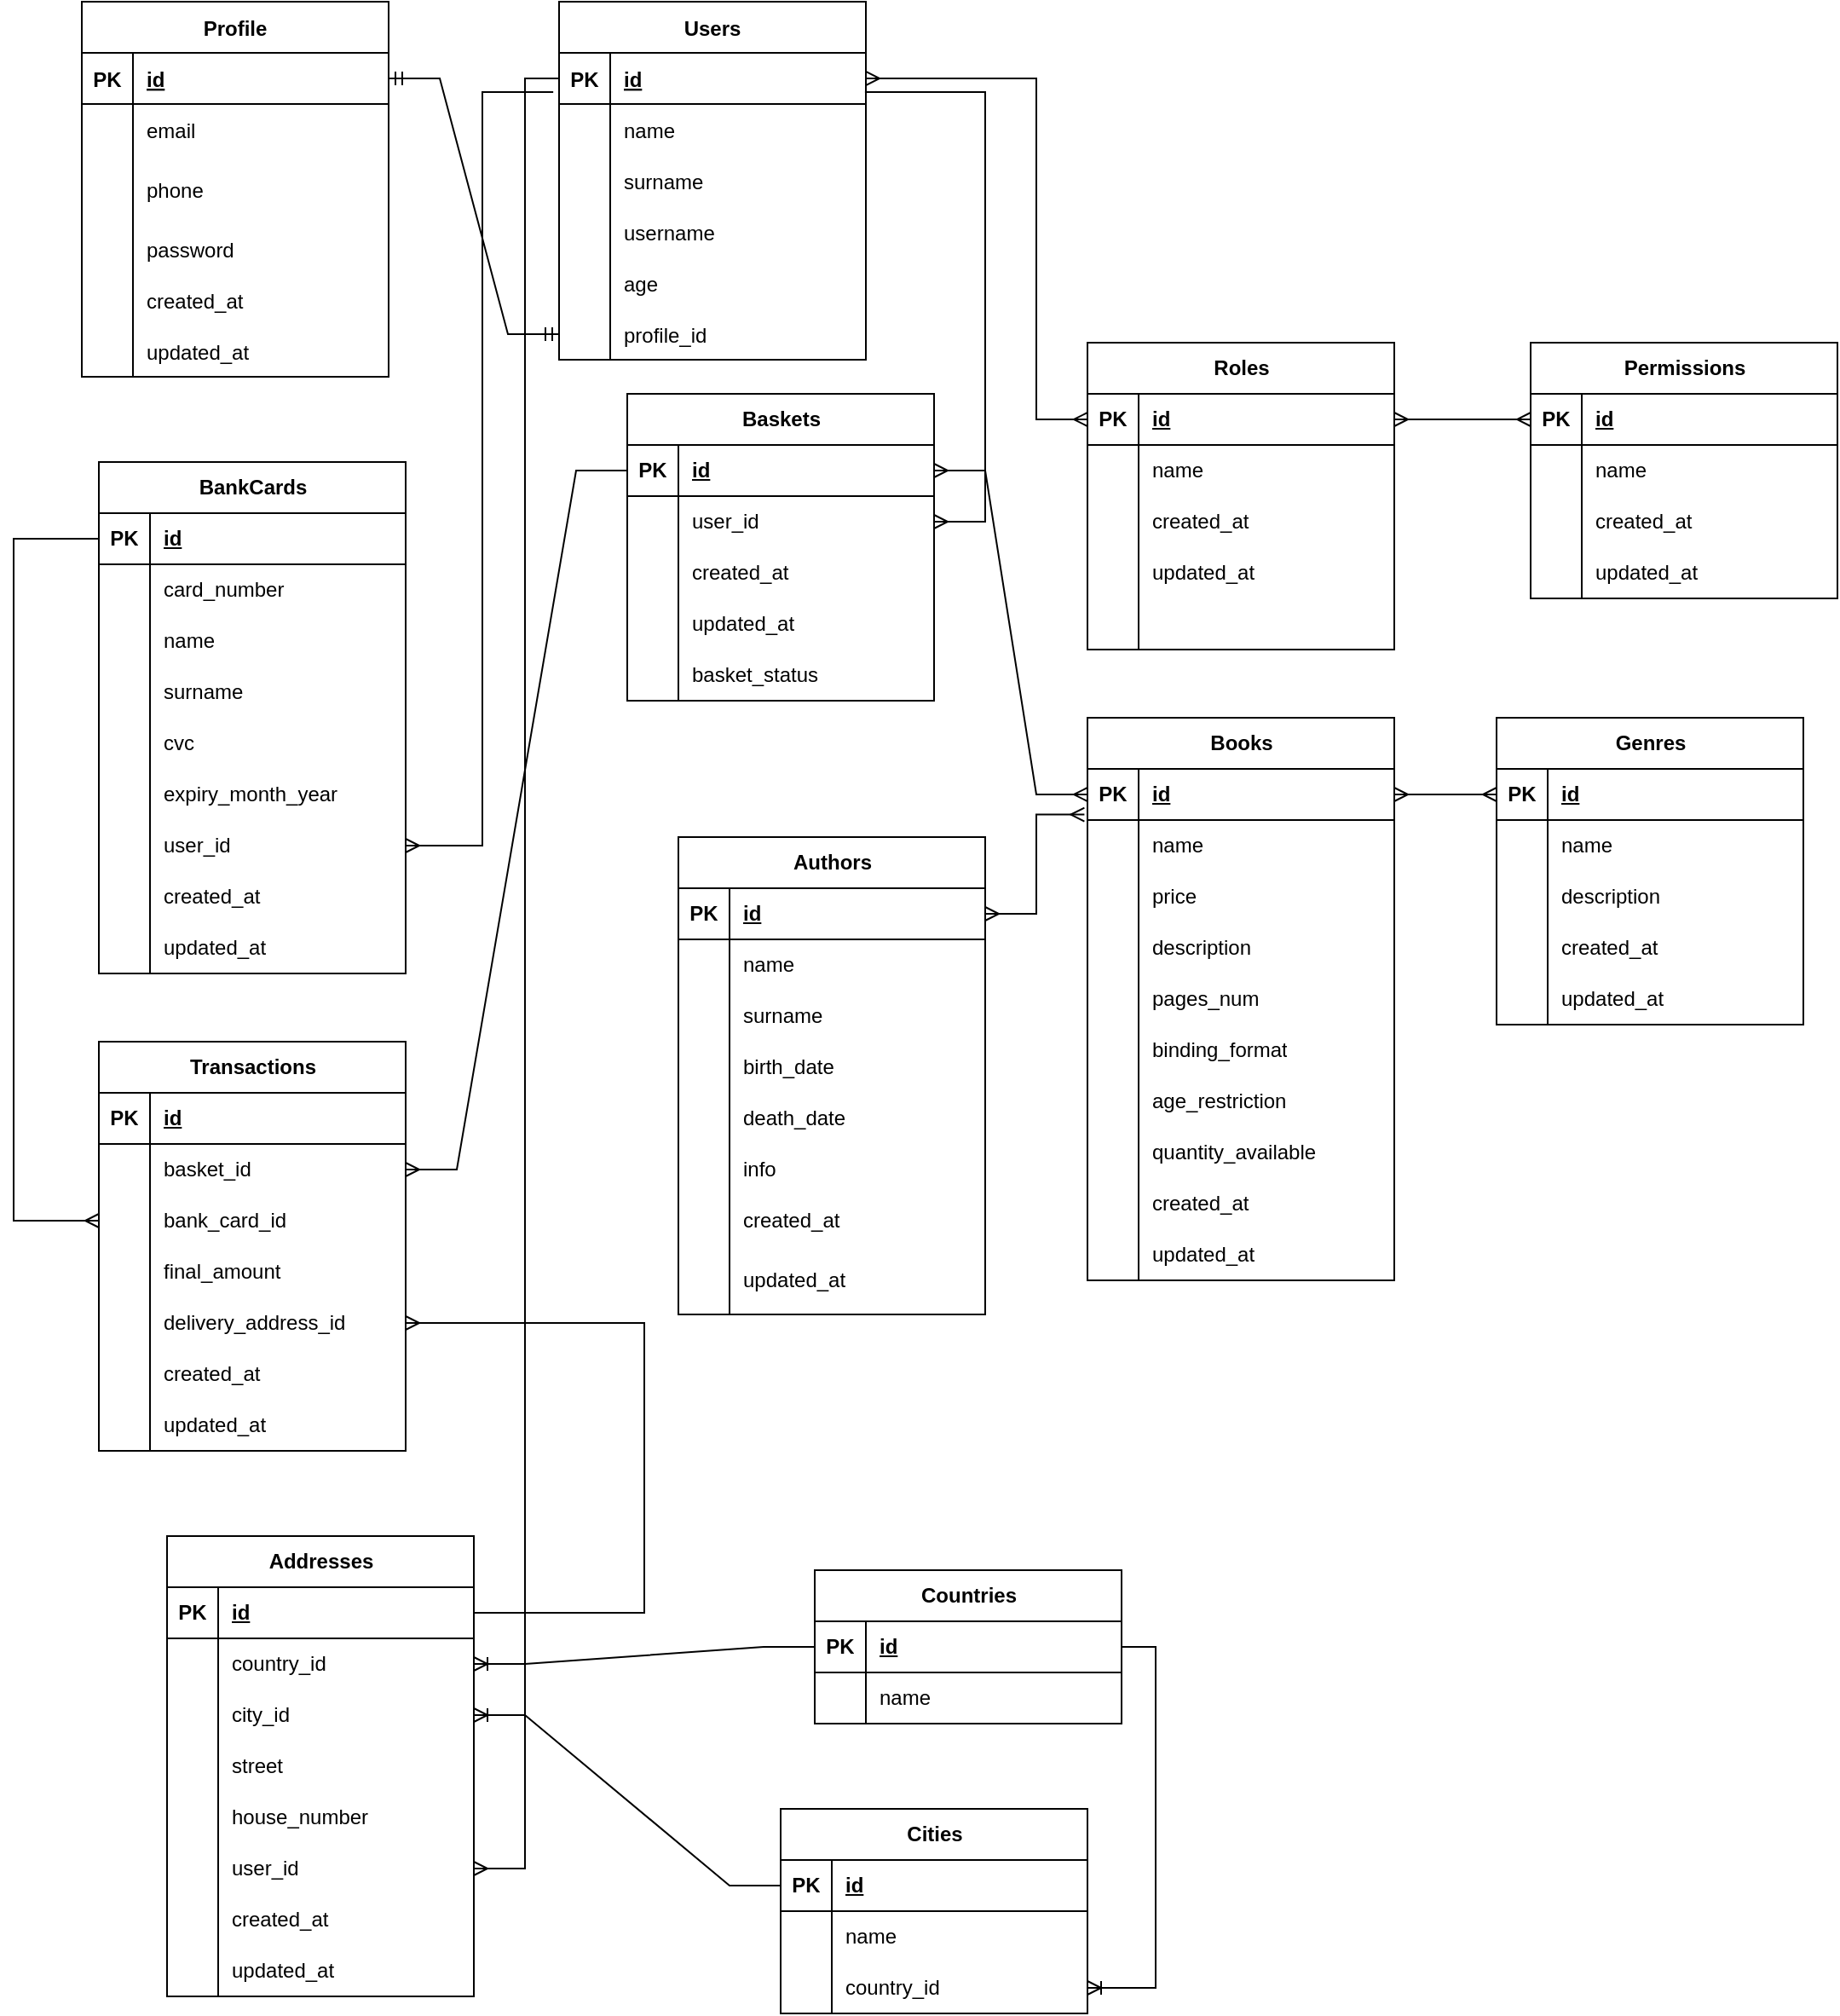 <mxfile version="21.2.1" type="device">
  <diagram name="Страница 1" id="_ofkqGE-OunjIXOUn1Sz">
    <mxGraphModel dx="2117" dy="549" grid="1" gridSize="10" guides="1" tooltips="1" connect="1" arrows="1" fold="1" page="1" pageScale="1" pageWidth="827" pageHeight="1169" math="0" shadow="0">
      <root>
        <mxCell id="0" />
        <mxCell id="1" parent="0" />
        <mxCell id="jmD5FHgNHBsfAMyyjkDh-1" value="Users" style="shape=table;startSize=30;container=1;collapsible=1;childLayout=tableLayout;fixedRows=1;rowLines=0;fontStyle=1;align=center;resizeLast=1;" parent="1" vertex="1">
          <mxGeometry x="250" y="180" width="180" height="210" as="geometry" />
        </mxCell>
        <mxCell id="jmD5FHgNHBsfAMyyjkDh-2" value="" style="shape=tableRow;horizontal=0;startSize=0;swimlaneHead=0;swimlaneBody=0;fillColor=none;collapsible=0;dropTarget=0;points=[[0,0.5],[1,0.5]];portConstraint=eastwest;top=0;left=0;right=0;bottom=1;" parent="jmD5FHgNHBsfAMyyjkDh-1" vertex="1">
          <mxGeometry y="30" width="180" height="30" as="geometry" />
        </mxCell>
        <mxCell id="jmD5FHgNHBsfAMyyjkDh-3" value="PK" style="shape=partialRectangle;connectable=0;fillColor=none;top=0;left=0;bottom=0;right=0;fontStyle=1;overflow=hidden;" parent="jmD5FHgNHBsfAMyyjkDh-2" vertex="1">
          <mxGeometry width="30" height="30" as="geometry">
            <mxRectangle width="30" height="30" as="alternateBounds" />
          </mxGeometry>
        </mxCell>
        <mxCell id="jmD5FHgNHBsfAMyyjkDh-4" value="id" style="shape=partialRectangle;connectable=0;fillColor=none;top=0;left=0;bottom=0;right=0;align=left;spacingLeft=6;fontStyle=5;overflow=hidden;" parent="jmD5FHgNHBsfAMyyjkDh-2" vertex="1">
          <mxGeometry x="30" width="150" height="30" as="geometry">
            <mxRectangle width="150" height="30" as="alternateBounds" />
          </mxGeometry>
        </mxCell>
        <mxCell id="jmD5FHgNHBsfAMyyjkDh-5" value="" style="shape=tableRow;horizontal=0;startSize=0;swimlaneHead=0;swimlaneBody=0;fillColor=none;collapsible=0;dropTarget=0;points=[[0,0.5],[1,0.5]];portConstraint=eastwest;top=0;left=0;right=0;bottom=0;" parent="jmD5FHgNHBsfAMyyjkDh-1" vertex="1">
          <mxGeometry y="60" width="180" height="30" as="geometry" />
        </mxCell>
        <mxCell id="jmD5FHgNHBsfAMyyjkDh-6" value="" style="shape=partialRectangle;connectable=0;fillColor=none;top=0;left=0;bottom=0;right=0;editable=1;overflow=hidden;" parent="jmD5FHgNHBsfAMyyjkDh-5" vertex="1">
          <mxGeometry width="30" height="30" as="geometry">
            <mxRectangle width="30" height="30" as="alternateBounds" />
          </mxGeometry>
        </mxCell>
        <mxCell id="jmD5FHgNHBsfAMyyjkDh-7" value="name" style="shape=partialRectangle;connectable=0;fillColor=none;top=0;left=0;bottom=0;right=0;align=left;spacingLeft=6;overflow=hidden;" parent="jmD5FHgNHBsfAMyyjkDh-5" vertex="1">
          <mxGeometry x="30" width="150" height="30" as="geometry">
            <mxRectangle width="150" height="30" as="alternateBounds" />
          </mxGeometry>
        </mxCell>
        <mxCell id="jmD5FHgNHBsfAMyyjkDh-8" value="" style="shape=tableRow;horizontal=0;startSize=0;swimlaneHead=0;swimlaneBody=0;fillColor=none;collapsible=0;dropTarget=0;points=[[0,0.5],[1,0.5]];portConstraint=eastwest;top=0;left=0;right=0;bottom=0;" parent="jmD5FHgNHBsfAMyyjkDh-1" vertex="1">
          <mxGeometry y="90" width="180" height="30" as="geometry" />
        </mxCell>
        <mxCell id="jmD5FHgNHBsfAMyyjkDh-9" value="" style="shape=partialRectangle;connectable=0;fillColor=none;top=0;left=0;bottom=0;right=0;editable=1;overflow=hidden;" parent="jmD5FHgNHBsfAMyyjkDh-8" vertex="1">
          <mxGeometry width="30" height="30" as="geometry">
            <mxRectangle width="30" height="30" as="alternateBounds" />
          </mxGeometry>
        </mxCell>
        <mxCell id="jmD5FHgNHBsfAMyyjkDh-10" value="surname" style="shape=partialRectangle;connectable=0;fillColor=none;top=0;left=0;bottom=0;right=0;align=left;spacingLeft=6;overflow=hidden;" parent="jmD5FHgNHBsfAMyyjkDh-8" vertex="1">
          <mxGeometry x="30" width="150" height="30" as="geometry">
            <mxRectangle width="150" height="30" as="alternateBounds" />
          </mxGeometry>
        </mxCell>
        <mxCell id="jmD5FHgNHBsfAMyyjkDh-11" value="" style="shape=tableRow;horizontal=0;startSize=0;swimlaneHead=0;swimlaneBody=0;fillColor=none;collapsible=0;dropTarget=0;points=[[0,0.5],[1,0.5]];portConstraint=eastwest;top=0;left=0;right=0;bottom=0;" parent="jmD5FHgNHBsfAMyyjkDh-1" vertex="1">
          <mxGeometry y="120" width="180" height="30" as="geometry" />
        </mxCell>
        <mxCell id="jmD5FHgNHBsfAMyyjkDh-12" value="" style="shape=partialRectangle;connectable=0;fillColor=none;top=0;left=0;bottom=0;right=0;editable=1;overflow=hidden;" parent="jmD5FHgNHBsfAMyyjkDh-11" vertex="1">
          <mxGeometry width="30" height="30" as="geometry">
            <mxRectangle width="30" height="30" as="alternateBounds" />
          </mxGeometry>
        </mxCell>
        <mxCell id="jmD5FHgNHBsfAMyyjkDh-13" value="username" style="shape=partialRectangle;connectable=0;fillColor=none;top=0;left=0;bottom=0;right=0;align=left;spacingLeft=6;overflow=hidden;" parent="jmD5FHgNHBsfAMyyjkDh-11" vertex="1">
          <mxGeometry x="30" width="150" height="30" as="geometry">
            <mxRectangle width="150" height="30" as="alternateBounds" />
          </mxGeometry>
        </mxCell>
        <mxCell id="jmD5FHgNHBsfAMyyjkDh-14" value="" style="shape=tableRow;horizontal=0;startSize=0;swimlaneHead=0;swimlaneBody=0;fillColor=none;collapsible=0;dropTarget=0;points=[[0,0.5],[1,0.5]];portConstraint=eastwest;top=0;left=0;right=0;bottom=0;" parent="jmD5FHgNHBsfAMyyjkDh-1" vertex="1">
          <mxGeometry y="150" width="180" height="30" as="geometry" />
        </mxCell>
        <mxCell id="jmD5FHgNHBsfAMyyjkDh-15" value="" style="shape=partialRectangle;connectable=0;fillColor=none;top=0;left=0;bottom=0;right=0;editable=1;overflow=hidden;" parent="jmD5FHgNHBsfAMyyjkDh-14" vertex="1">
          <mxGeometry width="30" height="30" as="geometry">
            <mxRectangle width="30" height="30" as="alternateBounds" />
          </mxGeometry>
        </mxCell>
        <mxCell id="jmD5FHgNHBsfAMyyjkDh-16" value="age" style="shape=partialRectangle;connectable=0;fillColor=none;top=0;left=0;bottom=0;right=0;align=left;spacingLeft=6;overflow=hidden;" parent="jmD5FHgNHBsfAMyyjkDh-14" vertex="1">
          <mxGeometry x="30" width="150" height="30" as="geometry">
            <mxRectangle width="150" height="30" as="alternateBounds" />
          </mxGeometry>
        </mxCell>
        <mxCell id="XbbustPmvvCwWCDGSqJ4-217" value="" style="shape=tableRow;horizontal=0;startSize=0;swimlaneHead=0;swimlaneBody=0;fillColor=none;collapsible=0;dropTarget=0;points=[[0,0.5],[1,0.5]];portConstraint=eastwest;top=0;left=0;right=0;bottom=0;" parent="jmD5FHgNHBsfAMyyjkDh-1" vertex="1">
          <mxGeometry y="180" width="180" height="30" as="geometry" />
        </mxCell>
        <mxCell id="XbbustPmvvCwWCDGSqJ4-218" value="" style="shape=partialRectangle;connectable=0;fillColor=none;top=0;left=0;bottom=0;right=0;editable=1;overflow=hidden;" parent="XbbustPmvvCwWCDGSqJ4-217" vertex="1">
          <mxGeometry width="30" height="30" as="geometry">
            <mxRectangle width="30" height="30" as="alternateBounds" />
          </mxGeometry>
        </mxCell>
        <mxCell id="XbbustPmvvCwWCDGSqJ4-219" value="profile_id" style="shape=partialRectangle;connectable=0;fillColor=none;top=0;left=0;bottom=0;right=0;align=left;spacingLeft=6;overflow=hidden;" parent="XbbustPmvvCwWCDGSqJ4-217" vertex="1">
          <mxGeometry x="30" width="150" height="30" as="geometry">
            <mxRectangle width="150" height="30" as="alternateBounds" />
          </mxGeometry>
        </mxCell>
        <mxCell id="jmD5FHgNHBsfAMyyjkDh-17" value="Profile" style="shape=table;startSize=30;container=1;collapsible=1;childLayout=tableLayout;fixedRows=1;rowLines=0;fontStyle=1;align=center;resizeLast=1;" parent="1" vertex="1">
          <mxGeometry x="-30" y="180" width="180" height="220" as="geometry" />
        </mxCell>
        <mxCell id="jmD5FHgNHBsfAMyyjkDh-18" value="" style="shape=tableRow;horizontal=0;startSize=0;swimlaneHead=0;swimlaneBody=0;fillColor=none;collapsible=0;dropTarget=0;points=[[0,0.5],[1,0.5]];portConstraint=eastwest;top=0;left=0;right=0;bottom=1;" parent="jmD5FHgNHBsfAMyyjkDh-17" vertex="1">
          <mxGeometry y="30" width="180" height="30" as="geometry" />
        </mxCell>
        <mxCell id="jmD5FHgNHBsfAMyyjkDh-19" value="PK" style="shape=partialRectangle;connectable=0;fillColor=none;top=0;left=0;bottom=0;right=0;fontStyle=1;overflow=hidden;" parent="jmD5FHgNHBsfAMyyjkDh-18" vertex="1">
          <mxGeometry width="30" height="30" as="geometry">
            <mxRectangle width="30" height="30" as="alternateBounds" />
          </mxGeometry>
        </mxCell>
        <mxCell id="jmD5FHgNHBsfAMyyjkDh-20" value="id" style="shape=partialRectangle;connectable=0;fillColor=none;top=0;left=0;bottom=0;right=0;align=left;spacingLeft=6;fontStyle=5;overflow=hidden;" parent="jmD5FHgNHBsfAMyyjkDh-18" vertex="1">
          <mxGeometry x="30" width="150" height="30" as="geometry">
            <mxRectangle width="150" height="30" as="alternateBounds" />
          </mxGeometry>
        </mxCell>
        <mxCell id="jmD5FHgNHBsfAMyyjkDh-21" value="" style="shape=tableRow;horizontal=0;startSize=0;swimlaneHead=0;swimlaneBody=0;fillColor=none;collapsible=0;dropTarget=0;points=[[0,0.5],[1,0.5]];portConstraint=eastwest;top=0;left=0;right=0;bottom=0;" parent="jmD5FHgNHBsfAMyyjkDh-17" vertex="1">
          <mxGeometry y="60" width="180" height="30" as="geometry" />
        </mxCell>
        <mxCell id="jmD5FHgNHBsfAMyyjkDh-22" value="" style="shape=partialRectangle;connectable=0;fillColor=none;top=0;left=0;bottom=0;right=0;editable=1;overflow=hidden;" parent="jmD5FHgNHBsfAMyyjkDh-21" vertex="1">
          <mxGeometry width="30" height="30" as="geometry">
            <mxRectangle width="30" height="30" as="alternateBounds" />
          </mxGeometry>
        </mxCell>
        <mxCell id="jmD5FHgNHBsfAMyyjkDh-23" value="email" style="shape=partialRectangle;connectable=0;fillColor=none;top=0;left=0;bottom=0;right=0;align=left;spacingLeft=6;overflow=hidden;" parent="jmD5FHgNHBsfAMyyjkDh-21" vertex="1">
          <mxGeometry x="30" width="150" height="30" as="geometry">
            <mxRectangle width="150" height="30" as="alternateBounds" />
          </mxGeometry>
        </mxCell>
        <mxCell id="jmD5FHgNHBsfAMyyjkDh-24" value="" style="shape=tableRow;horizontal=0;startSize=0;swimlaneHead=0;swimlaneBody=0;fillColor=none;collapsible=0;dropTarget=0;points=[[0,0.5],[1,0.5]];portConstraint=eastwest;top=0;left=0;right=0;bottom=0;" parent="jmD5FHgNHBsfAMyyjkDh-17" vertex="1">
          <mxGeometry y="90" width="180" height="40" as="geometry" />
        </mxCell>
        <mxCell id="jmD5FHgNHBsfAMyyjkDh-25" value="" style="shape=partialRectangle;connectable=0;fillColor=none;top=0;left=0;bottom=0;right=0;editable=1;overflow=hidden;" parent="jmD5FHgNHBsfAMyyjkDh-24" vertex="1">
          <mxGeometry width="30" height="40" as="geometry">
            <mxRectangle width="30" height="40" as="alternateBounds" />
          </mxGeometry>
        </mxCell>
        <mxCell id="jmD5FHgNHBsfAMyyjkDh-26" value="phone" style="shape=partialRectangle;connectable=0;fillColor=none;top=0;left=0;bottom=0;right=0;align=left;spacingLeft=6;overflow=hidden;" parent="jmD5FHgNHBsfAMyyjkDh-24" vertex="1">
          <mxGeometry x="30" width="150" height="40" as="geometry">
            <mxRectangle width="150" height="40" as="alternateBounds" />
          </mxGeometry>
        </mxCell>
        <mxCell id="jmD5FHgNHBsfAMyyjkDh-27" value="" style="shape=tableRow;horizontal=0;startSize=0;swimlaneHead=0;swimlaneBody=0;fillColor=none;collapsible=0;dropTarget=0;points=[[0,0.5],[1,0.5]];portConstraint=eastwest;top=0;left=0;right=0;bottom=0;" parent="jmD5FHgNHBsfAMyyjkDh-17" vertex="1">
          <mxGeometry y="130" width="180" height="30" as="geometry" />
        </mxCell>
        <mxCell id="jmD5FHgNHBsfAMyyjkDh-28" value="" style="shape=partialRectangle;connectable=0;fillColor=none;top=0;left=0;bottom=0;right=0;editable=1;overflow=hidden;" parent="jmD5FHgNHBsfAMyyjkDh-27" vertex="1">
          <mxGeometry width="30" height="30" as="geometry">
            <mxRectangle width="30" height="30" as="alternateBounds" />
          </mxGeometry>
        </mxCell>
        <mxCell id="jmD5FHgNHBsfAMyyjkDh-29" value="password" style="shape=partialRectangle;connectable=0;fillColor=none;top=0;left=0;bottom=0;right=0;align=left;spacingLeft=6;overflow=hidden;" parent="jmD5FHgNHBsfAMyyjkDh-27" vertex="1">
          <mxGeometry x="30" width="150" height="30" as="geometry">
            <mxRectangle width="150" height="30" as="alternateBounds" />
          </mxGeometry>
        </mxCell>
        <mxCell id="XbbustPmvvCwWCDGSqJ4-2" value="" style="shape=tableRow;horizontal=0;startSize=0;swimlaneHead=0;swimlaneBody=0;fillColor=none;collapsible=0;dropTarget=0;points=[[0,0.5],[1,0.5]];portConstraint=eastwest;top=0;left=0;right=0;bottom=0;" parent="jmD5FHgNHBsfAMyyjkDh-17" vertex="1">
          <mxGeometry y="160" width="180" height="30" as="geometry" />
        </mxCell>
        <mxCell id="XbbustPmvvCwWCDGSqJ4-3" value="" style="shape=partialRectangle;connectable=0;fillColor=none;top=0;left=0;bottom=0;right=0;editable=1;overflow=hidden;" parent="XbbustPmvvCwWCDGSqJ4-2" vertex="1">
          <mxGeometry width="30" height="30" as="geometry">
            <mxRectangle width="30" height="30" as="alternateBounds" />
          </mxGeometry>
        </mxCell>
        <mxCell id="XbbustPmvvCwWCDGSqJ4-4" value="created_at" style="shape=partialRectangle;connectable=0;fillColor=none;top=0;left=0;bottom=0;right=0;align=left;spacingLeft=6;overflow=hidden;" parent="XbbustPmvvCwWCDGSqJ4-2" vertex="1">
          <mxGeometry x="30" width="150" height="30" as="geometry">
            <mxRectangle width="150" height="30" as="alternateBounds" />
          </mxGeometry>
        </mxCell>
        <mxCell id="XbbustPmvvCwWCDGSqJ4-5" value="" style="shape=tableRow;horizontal=0;startSize=0;swimlaneHead=0;swimlaneBody=0;fillColor=none;collapsible=0;dropTarget=0;points=[[0,0.5],[1,0.5]];portConstraint=eastwest;top=0;left=0;right=0;bottom=0;" parent="jmD5FHgNHBsfAMyyjkDh-17" vertex="1">
          <mxGeometry y="190" width="180" height="30" as="geometry" />
        </mxCell>
        <mxCell id="XbbustPmvvCwWCDGSqJ4-6" value="" style="shape=partialRectangle;connectable=0;fillColor=none;top=0;left=0;bottom=0;right=0;editable=1;overflow=hidden;" parent="XbbustPmvvCwWCDGSqJ4-5" vertex="1">
          <mxGeometry width="30" height="30" as="geometry">
            <mxRectangle width="30" height="30" as="alternateBounds" />
          </mxGeometry>
        </mxCell>
        <mxCell id="XbbustPmvvCwWCDGSqJ4-7" value="updated_at" style="shape=partialRectangle;connectable=0;fillColor=none;top=0;left=0;bottom=0;right=0;align=left;spacingLeft=6;overflow=hidden;" parent="XbbustPmvvCwWCDGSqJ4-5" vertex="1">
          <mxGeometry x="30" width="150" height="30" as="geometry">
            <mxRectangle width="150" height="30" as="alternateBounds" />
          </mxGeometry>
        </mxCell>
        <mxCell id="XbbustPmvvCwWCDGSqJ4-1" value="" style="edgeStyle=entityRelationEdgeStyle;fontSize=12;html=1;endArrow=ERmandOne;startArrow=ERmandOne;rounded=0;exitX=0;exitY=0.5;exitDx=0;exitDy=0;" parent="1" source="XbbustPmvvCwWCDGSqJ4-217" target="jmD5FHgNHBsfAMyyjkDh-18" edge="1">
          <mxGeometry width="100" height="100" relative="1" as="geometry">
            <mxPoint x="480" y="540" as="sourcePoint" />
            <mxPoint x="580" y="440" as="targetPoint" />
          </mxGeometry>
        </mxCell>
        <mxCell id="XbbustPmvvCwWCDGSqJ4-11" value="Roles" style="shape=table;startSize=30;container=1;collapsible=1;childLayout=tableLayout;fixedRows=1;rowLines=0;fontStyle=1;align=center;resizeLast=1;html=1;" parent="1" vertex="1">
          <mxGeometry x="560" y="380" width="180" height="180" as="geometry" />
        </mxCell>
        <mxCell id="XbbustPmvvCwWCDGSqJ4-12" value="" style="shape=tableRow;horizontal=0;startSize=0;swimlaneHead=0;swimlaneBody=0;fillColor=none;collapsible=0;dropTarget=0;points=[[0,0.5],[1,0.5]];portConstraint=eastwest;top=0;left=0;right=0;bottom=1;" parent="XbbustPmvvCwWCDGSqJ4-11" vertex="1">
          <mxGeometry y="30" width="180" height="30" as="geometry" />
        </mxCell>
        <mxCell id="XbbustPmvvCwWCDGSqJ4-13" value="PK" style="shape=partialRectangle;connectable=0;fillColor=none;top=0;left=0;bottom=0;right=0;fontStyle=1;overflow=hidden;whiteSpace=wrap;html=1;" parent="XbbustPmvvCwWCDGSqJ4-12" vertex="1">
          <mxGeometry width="30" height="30" as="geometry">
            <mxRectangle width="30" height="30" as="alternateBounds" />
          </mxGeometry>
        </mxCell>
        <mxCell id="XbbustPmvvCwWCDGSqJ4-14" value="id" style="shape=partialRectangle;connectable=0;fillColor=none;top=0;left=0;bottom=0;right=0;align=left;spacingLeft=6;fontStyle=5;overflow=hidden;whiteSpace=wrap;html=1;" parent="XbbustPmvvCwWCDGSqJ4-12" vertex="1">
          <mxGeometry x="30" width="150" height="30" as="geometry">
            <mxRectangle width="150" height="30" as="alternateBounds" />
          </mxGeometry>
        </mxCell>
        <mxCell id="XbbustPmvvCwWCDGSqJ4-15" value="" style="shape=tableRow;horizontal=0;startSize=0;swimlaneHead=0;swimlaneBody=0;fillColor=none;collapsible=0;dropTarget=0;points=[[0,0.5],[1,0.5]];portConstraint=eastwest;top=0;left=0;right=0;bottom=0;" parent="XbbustPmvvCwWCDGSqJ4-11" vertex="1">
          <mxGeometry y="60" width="180" height="30" as="geometry" />
        </mxCell>
        <mxCell id="XbbustPmvvCwWCDGSqJ4-16" value="" style="shape=partialRectangle;connectable=0;fillColor=none;top=0;left=0;bottom=0;right=0;editable=1;overflow=hidden;whiteSpace=wrap;html=1;" parent="XbbustPmvvCwWCDGSqJ4-15" vertex="1">
          <mxGeometry width="30" height="30" as="geometry">
            <mxRectangle width="30" height="30" as="alternateBounds" />
          </mxGeometry>
        </mxCell>
        <mxCell id="XbbustPmvvCwWCDGSqJ4-17" value="name" style="shape=partialRectangle;connectable=0;fillColor=none;top=0;left=0;bottom=0;right=0;align=left;spacingLeft=6;overflow=hidden;whiteSpace=wrap;html=1;" parent="XbbustPmvvCwWCDGSqJ4-15" vertex="1">
          <mxGeometry x="30" width="150" height="30" as="geometry">
            <mxRectangle width="150" height="30" as="alternateBounds" />
          </mxGeometry>
        </mxCell>
        <mxCell id="XbbustPmvvCwWCDGSqJ4-18" value="" style="shape=tableRow;horizontal=0;startSize=0;swimlaneHead=0;swimlaneBody=0;fillColor=none;collapsible=0;dropTarget=0;points=[[0,0.5],[1,0.5]];portConstraint=eastwest;top=0;left=0;right=0;bottom=0;" parent="XbbustPmvvCwWCDGSqJ4-11" vertex="1">
          <mxGeometry y="90" width="180" height="30" as="geometry" />
        </mxCell>
        <mxCell id="XbbustPmvvCwWCDGSqJ4-19" value="" style="shape=partialRectangle;connectable=0;fillColor=none;top=0;left=0;bottom=0;right=0;editable=1;overflow=hidden;whiteSpace=wrap;html=1;" parent="XbbustPmvvCwWCDGSqJ4-18" vertex="1">
          <mxGeometry width="30" height="30" as="geometry">
            <mxRectangle width="30" height="30" as="alternateBounds" />
          </mxGeometry>
        </mxCell>
        <mxCell id="XbbustPmvvCwWCDGSqJ4-20" value="created_at" style="shape=partialRectangle;connectable=0;fillColor=none;top=0;left=0;bottom=0;right=0;align=left;spacingLeft=6;overflow=hidden;whiteSpace=wrap;html=1;" parent="XbbustPmvvCwWCDGSqJ4-18" vertex="1">
          <mxGeometry x="30" width="150" height="30" as="geometry">
            <mxRectangle width="150" height="30" as="alternateBounds" />
          </mxGeometry>
        </mxCell>
        <mxCell id="XbbustPmvvCwWCDGSqJ4-21" value="" style="shape=tableRow;horizontal=0;startSize=0;swimlaneHead=0;swimlaneBody=0;fillColor=none;collapsible=0;dropTarget=0;points=[[0,0.5],[1,0.5]];portConstraint=eastwest;top=0;left=0;right=0;bottom=0;" parent="XbbustPmvvCwWCDGSqJ4-11" vertex="1">
          <mxGeometry y="120" width="180" height="30" as="geometry" />
        </mxCell>
        <mxCell id="XbbustPmvvCwWCDGSqJ4-22" value="" style="shape=partialRectangle;connectable=0;fillColor=none;top=0;left=0;bottom=0;right=0;editable=1;overflow=hidden;whiteSpace=wrap;html=1;" parent="XbbustPmvvCwWCDGSqJ4-21" vertex="1">
          <mxGeometry width="30" height="30" as="geometry">
            <mxRectangle width="30" height="30" as="alternateBounds" />
          </mxGeometry>
        </mxCell>
        <mxCell id="XbbustPmvvCwWCDGSqJ4-23" value="updated_at" style="shape=partialRectangle;connectable=0;fillColor=none;top=0;left=0;bottom=0;right=0;align=left;spacingLeft=6;overflow=hidden;whiteSpace=wrap;html=1;" parent="XbbustPmvvCwWCDGSqJ4-21" vertex="1">
          <mxGeometry x="30" width="150" height="30" as="geometry">
            <mxRectangle width="150" height="30" as="alternateBounds" />
          </mxGeometry>
        </mxCell>
        <mxCell id="XbbustPmvvCwWCDGSqJ4-25" value="" style="shape=tableRow;horizontal=0;startSize=0;swimlaneHead=0;swimlaneBody=0;fillColor=none;collapsible=0;dropTarget=0;points=[[0,0.5],[1,0.5]];portConstraint=eastwest;top=0;left=0;right=0;bottom=0;" parent="XbbustPmvvCwWCDGSqJ4-11" vertex="1">
          <mxGeometry y="150" width="180" height="30" as="geometry" />
        </mxCell>
        <mxCell id="XbbustPmvvCwWCDGSqJ4-26" value="" style="shape=partialRectangle;connectable=0;fillColor=none;top=0;left=0;bottom=0;right=0;editable=1;overflow=hidden;whiteSpace=wrap;html=1;" parent="XbbustPmvvCwWCDGSqJ4-25" vertex="1">
          <mxGeometry width="30" height="30" as="geometry">
            <mxRectangle width="30" height="30" as="alternateBounds" />
          </mxGeometry>
        </mxCell>
        <mxCell id="XbbustPmvvCwWCDGSqJ4-27" value="" style="shape=partialRectangle;connectable=0;fillColor=none;top=0;left=0;bottom=0;right=0;align=left;spacingLeft=6;overflow=hidden;whiteSpace=wrap;html=1;" parent="XbbustPmvvCwWCDGSqJ4-25" vertex="1">
          <mxGeometry x="30" width="150" height="30" as="geometry">
            <mxRectangle width="150" height="30" as="alternateBounds" />
          </mxGeometry>
        </mxCell>
        <mxCell id="XbbustPmvvCwWCDGSqJ4-24" value="" style="fontSize=12;html=1;endArrow=ERmany;startArrow=ERmany;rounded=0;edgeStyle=orthogonalEdgeStyle;" parent="1" source="jmD5FHgNHBsfAMyyjkDh-2" target="XbbustPmvvCwWCDGSqJ4-12" edge="1">
          <mxGeometry width="100" height="100" relative="1" as="geometry">
            <mxPoint x="480" y="540" as="sourcePoint" />
            <mxPoint x="580" y="440" as="targetPoint" />
            <Array as="points">
              <mxPoint x="530" y="225" />
              <mxPoint x="530" y="425" />
            </Array>
          </mxGeometry>
        </mxCell>
        <mxCell id="XbbustPmvvCwWCDGSqJ4-28" value="Permissions" style="shape=table;startSize=30;container=1;collapsible=1;childLayout=tableLayout;fixedRows=1;rowLines=0;fontStyle=1;align=center;resizeLast=1;html=1;" parent="1" vertex="1">
          <mxGeometry x="820" y="380" width="180" height="150" as="geometry" />
        </mxCell>
        <mxCell id="XbbustPmvvCwWCDGSqJ4-29" value="" style="shape=tableRow;horizontal=0;startSize=0;swimlaneHead=0;swimlaneBody=0;fillColor=none;collapsible=0;dropTarget=0;points=[[0,0.5],[1,0.5]];portConstraint=eastwest;top=0;left=0;right=0;bottom=1;" parent="XbbustPmvvCwWCDGSqJ4-28" vertex="1">
          <mxGeometry y="30" width="180" height="30" as="geometry" />
        </mxCell>
        <mxCell id="XbbustPmvvCwWCDGSqJ4-30" value="PK" style="shape=partialRectangle;connectable=0;fillColor=none;top=0;left=0;bottom=0;right=0;fontStyle=1;overflow=hidden;whiteSpace=wrap;html=1;" parent="XbbustPmvvCwWCDGSqJ4-29" vertex="1">
          <mxGeometry width="30" height="30" as="geometry">
            <mxRectangle width="30" height="30" as="alternateBounds" />
          </mxGeometry>
        </mxCell>
        <mxCell id="XbbustPmvvCwWCDGSqJ4-31" value="id" style="shape=partialRectangle;connectable=0;fillColor=none;top=0;left=0;bottom=0;right=0;align=left;spacingLeft=6;fontStyle=5;overflow=hidden;whiteSpace=wrap;html=1;" parent="XbbustPmvvCwWCDGSqJ4-29" vertex="1">
          <mxGeometry x="30" width="150" height="30" as="geometry">
            <mxRectangle width="150" height="30" as="alternateBounds" />
          </mxGeometry>
        </mxCell>
        <mxCell id="XbbustPmvvCwWCDGSqJ4-32" value="" style="shape=tableRow;horizontal=0;startSize=0;swimlaneHead=0;swimlaneBody=0;fillColor=none;collapsible=0;dropTarget=0;points=[[0,0.5],[1,0.5]];portConstraint=eastwest;top=0;left=0;right=0;bottom=0;" parent="XbbustPmvvCwWCDGSqJ4-28" vertex="1">
          <mxGeometry y="60" width="180" height="30" as="geometry" />
        </mxCell>
        <mxCell id="XbbustPmvvCwWCDGSqJ4-33" value="" style="shape=partialRectangle;connectable=0;fillColor=none;top=0;left=0;bottom=0;right=0;editable=1;overflow=hidden;whiteSpace=wrap;html=1;" parent="XbbustPmvvCwWCDGSqJ4-32" vertex="1">
          <mxGeometry width="30" height="30" as="geometry">
            <mxRectangle width="30" height="30" as="alternateBounds" />
          </mxGeometry>
        </mxCell>
        <mxCell id="XbbustPmvvCwWCDGSqJ4-34" value="name" style="shape=partialRectangle;connectable=0;fillColor=none;top=0;left=0;bottom=0;right=0;align=left;spacingLeft=6;overflow=hidden;whiteSpace=wrap;html=1;" parent="XbbustPmvvCwWCDGSqJ4-32" vertex="1">
          <mxGeometry x="30" width="150" height="30" as="geometry">
            <mxRectangle width="150" height="30" as="alternateBounds" />
          </mxGeometry>
        </mxCell>
        <mxCell id="XbbustPmvvCwWCDGSqJ4-35" value="" style="shape=tableRow;horizontal=0;startSize=0;swimlaneHead=0;swimlaneBody=0;fillColor=none;collapsible=0;dropTarget=0;points=[[0,0.5],[1,0.5]];portConstraint=eastwest;top=0;left=0;right=0;bottom=0;" parent="XbbustPmvvCwWCDGSqJ4-28" vertex="1">
          <mxGeometry y="90" width="180" height="30" as="geometry" />
        </mxCell>
        <mxCell id="XbbustPmvvCwWCDGSqJ4-36" value="" style="shape=partialRectangle;connectable=0;fillColor=none;top=0;left=0;bottom=0;right=0;editable=1;overflow=hidden;whiteSpace=wrap;html=1;" parent="XbbustPmvvCwWCDGSqJ4-35" vertex="1">
          <mxGeometry width="30" height="30" as="geometry">
            <mxRectangle width="30" height="30" as="alternateBounds" />
          </mxGeometry>
        </mxCell>
        <mxCell id="XbbustPmvvCwWCDGSqJ4-37" value="created_at" style="shape=partialRectangle;connectable=0;fillColor=none;top=0;left=0;bottom=0;right=0;align=left;spacingLeft=6;overflow=hidden;whiteSpace=wrap;html=1;" parent="XbbustPmvvCwWCDGSqJ4-35" vertex="1">
          <mxGeometry x="30" width="150" height="30" as="geometry">
            <mxRectangle width="150" height="30" as="alternateBounds" />
          </mxGeometry>
        </mxCell>
        <mxCell id="XbbustPmvvCwWCDGSqJ4-38" value="" style="shape=tableRow;horizontal=0;startSize=0;swimlaneHead=0;swimlaneBody=0;fillColor=none;collapsible=0;dropTarget=0;points=[[0,0.5],[1,0.5]];portConstraint=eastwest;top=0;left=0;right=0;bottom=0;" parent="XbbustPmvvCwWCDGSqJ4-28" vertex="1">
          <mxGeometry y="120" width="180" height="30" as="geometry" />
        </mxCell>
        <mxCell id="XbbustPmvvCwWCDGSqJ4-39" value="" style="shape=partialRectangle;connectable=0;fillColor=none;top=0;left=0;bottom=0;right=0;editable=1;overflow=hidden;whiteSpace=wrap;html=1;" parent="XbbustPmvvCwWCDGSqJ4-38" vertex="1">
          <mxGeometry width="30" height="30" as="geometry">
            <mxRectangle width="30" height="30" as="alternateBounds" />
          </mxGeometry>
        </mxCell>
        <mxCell id="XbbustPmvvCwWCDGSqJ4-40" value="updated_at" style="shape=partialRectangle;connectable=0;fillColor=none;top=0;left=0;bottom=0;right=0;align=left;spacingLeft=6;overflow=hidden;whiteSpace=wrap;html=1;" parent="XbbustPmvvCwWCDGSqJ4-38" vertex="1">
          <mxGeometry x="30" width="150" height="30" as="geometry">
            <mxRectangle width="150" height="30" as="alternateBounds" />
          </mxGeometry>
        </mxCell>
        <mxCell id="XbbustPmvvCwWCDGSqJ4-41" value="" style="edgeStyle=entityRelationEdgeStyle;fontSize=12;html=1;endArrow=ERmany;startArrow=ERmany;rounded=0;" parent="1" source="XbbustPmvvCwWCDGSqJ4-12" target="XbbustPmvvCwWCDGSqJ4-29" edge="1">
          <mxGeometry width="100" height="100" relative="1" as="geometry">
            <mxPoint x="480" y="540" as="sourcePoint" />
            <mxPoint x="580" y="440" as="targetPoint" />
          </mxGeometry>
        </mxCell>
        <mxCell id="XbbustPmvvCwWCDGSqJ4-42" value="Books" style="shape=table;startSize=30;container=1;collapsible=1;childLayout=tableLayout;fixedRows=1;rowLines=0;fontStyle=1;align=center;resizeLast=1;html=1;" parent="1" vertex="1">
          <mxGeometry x="560" y="600" width="180" height="330" as="geometry" />
        </mxCell>
        <mxCell id="XbbustPmvvCwWCDGSqJ4-43" value="" style="shape=tableRow;horizontal=0;startSize=0;swimlaneHead=0;swimlaneBody=0;fillColor=none;collapsible=0;dropTarget=0;points=[[0,0.5],[1,0.5]];portConstraint=eastwest;top=0;left=0;right=0;bottom=1;" parent="XbbustPmvvCwWCDGSqJ4-42" vertex="1">
          <mxGeometry y="30" width="180" height="30" as="geometry" />
        </mxCell>
        <mxCell id="XbbustPmvvCwWCDGSqJ4-44" value="PK" style="shape=partialRectangle;connectable=0;fillColor=none;top=0;left=0;bottom=0;right=0;fontStyle=1;overflow=hidden;whiteSpace=wrap;html=1;" parent="XbbustPmvvCwWCDGSqJ4-43" vertex="1">
          <mxGeometry width="30" height="30" as="geometry">
            <mxRectangle width="30" height="30" as="alternateBounds" />
          </mxGeometry>
        </mxCell>
        <mxCell id="XbbustPmvvCwWCDGSqJ4-45" value="id" style="shape=partialRectangle;connectable=0;fillColor=none;top=0;left=0;bottom=0;right=0;align=left;spacingLeft=6;fontStyle=5;overflow=hidden;whiteSpace=wrap;html=1;" parent="XbbustPmvvCwWCDGSqJ4-43" vertex="1">
          <mxGeometry x="30" width="150" height="30" as="geometry">
            <mxRectangle width="150" height="30" as="alternateBounds" />
          </mxGeometry>
        </mxCell>
        <mxCell id="XbbustPmvvCwWCDGSqJ4-46" value="" style="shape=tableRow;horizontal=0;startSize=0;swimlaneHead=0;swimlaneBody=0;fillColor=none;collapsible=0;dropTarget=0;points=[[0,0.5],[1,0.5]];portConstraint=eastwest;top=0;left=0;right=0;bottom=0;" parent="XbbustPmvvCwWCDGSqJ4-42" vertex="1">
          <mxGeometry y="60" width="180" height="30" as="geometry" />
        </mxCell>
        <mxCell id="XbbustPmvvCwWCDGSqJ4-47" value="" style="shape=partialRectangle;connectable=0;fillColor=none;top=0;left=0;bottom=0;right=0;editable=1;overflow=hidden;whiteSpace=wrap;html=1;" parent="XbbustPmvvCwWCDGSqJ4-46" vertex="1">
          <mxGeometry width="30" height="30" as="geometry">
            <mxRectangle width="30" height="30" as="alternateBounds" />
          </mxGeometry>
        </mxCell>
        <mxCell id="XbbustPmvvCwWCDGSqJ4-48" value="name" style="shape=partialRectangle;connectable=0;fillColor=none;top=0;left=0;bottom=0;right=0;align=left;spacingLeft=6;overflow=hidden;whiteSpace=wrap;html=1;" parent="XbbustPmvvCwWCDGSqJ4-46" vertex="1">
          <mxGeometry x="30" width="150" height="30" as="geometry">
            <mxRectangle width="150" height="30" as="alternateBounds" />
          </mxGeometry>
        </mxCell>
        <mxCell id="XbbustPmvvCwWCDGSqJ4-55" value="" style="shape=tableRow;horizontal=0;startSize=0;swimlaneHead=0;swimlaneBody=0;fillColor=none;collapsible=0;dropTarget=0;points=[[0,0.5],[1,0.5]];portConstraint=eastwest;top=0;left=0;right=0;bottom=0;" parent="XbbustPmvvCwWCDGSqJ4-42" vertex="1">
          <mxGeometry y="90" width="180" height="30" as="geometry" />
        </mxCell>
        <mxCell id="XbbustPmvvCwWCDGSqJ4-56" value="" style="shape=partialRectangle;connectable=0;fillColor=none;top=0;left=0;bottom=0;right=0;editable=1;overflow=hidden;whiteSpace=wrap;html=1;" parent="XbbustPmvvCwWCDGSqJ4-55" vertex="1">
          <mxGeometry width="30" height="30" as="geometry">
            <mxRectangle width="30" height="30" as="alternateBounds" />
          </mxGeometry>
        </mxCell>
        <mxCell id="XbbustPmvvCwWCDGSqJ4-57" value="price" style="shape=partialRectangle;connectable=0;fillColor=none;top=0;left=0;bottom=0;right=0;align=left;spacingLeft=6;overflow=hidden;whiteSpace=wrap;html=1;" parent="XbbustPmvvCwWCDGSqJ4-55" vertex="1">
          <mxGeometry x="30" width="150" height="30" as="geometry">
            <mxRectangle width="150" height="30" as="alternateBounds" />
          </mxGeometry>
        </mxCell>
        <mxCell id="XbbustPmvvCwWCDGSqJ4-58" value="" style="shape=tableRow;horizontal=0;startSize=0;swimlaneHead=0;swimlaneBody=0;fillColor=none;collapsible=0;dropTarget=0;points=[[0,0.5],[1,0.5]];portConstraint=eastwest;top=0;left=0;right=0;bottom=0;" parent="XbbustPmvvCwWCDGSqJ4-42" vertex="1">
          <mxGeometry y="120" width="180" height="30" as="geometry" />
        </mxCell>
        <mxCell id="XbbustPmvvCwWCDGSqJ4-59" value="" style="shape=partialRectangle;connectable=0;fillColor=none;top=0;left=0;bottom=0;right=0;editable=1;overflow=hidden;whiteSpace=wrap;html=1;" parent="XbbustPmvvCwWCDGSqJ4-58" vertex="1">
          <mxGeometry width="30" height="30" as="geometry">
            <mxRectangle width="30" height="30" as="alternateBounds" />
          </mxGeometry>
        </mxCell>
        <mxCell id="XbbustPmvvCwWCDGSqJ4-60" value="description" style="shape=partialRectangle;connectable=0;fillColor=none;top=0;left=0;bottom=0;right=0;align=left;spacingLeft=6;overflow=hidden;whiteSpace=wrap;html=1;" parent="XbbustPmvvCwWCDGSqJ4-58" vertex="1">
          <mxGeometry x="30" width="150" height="30" as="geometry">
            <mxRectangle width="150" height="30" as="alternateBounds" />
          </mxGeometry>
        </mxCell>
        <mxCell id="XbbustPmvvCwWCDGSqJ4-49" value="" style="shape=tableRow;horizontal=0;startSize=0;swimlaneHead=0;swimlaneBody=0;fillColor=none;collapsible=0;dropTarget=0;points=[[0,0.5],[1,0.5]];portConstraint=eastwest;top=0;left=0;right=0;bottom=0;" parent="XbbustPmvvCwWCDGSqJ4-42" vertex="1">
          <mxGeometry y="150" width="180" height="30" as="geometry" />
        </mxCell>
        <mxCell id="XbbustPmvvCwWCDGSqJ4-50" value="" style="shape=partialRectangle;connectable=0;fillColor=none;top=0;left=0;bottom=0;right=0;editable=1;overflow=hidden;whiteSpace=wrap;html=1;" parent="XbbustPmvvCwWCDGSqJ4-49" vertex="1">
          <mxGeometry width="30" height="30" as="geometry">
            <mxRectangle width="30" height="30" as="alternateBounds" />
          </mxGeometry>
        </mxCell>
        <mxCell id="XbbustPmvvCwWCDGSqJ4-51" value="pages_num" style="shape=partialRectangle;connectable=0;fillColor=none;top=0;left=0;bottom=0;right=0;align=left;spacingLeft=6;overflow=hidden;whiteSpace=wrap;html=1;" parent="XbbustPmvvCwWCDGSqJ4-49" vertex="1">
          <mxGeometry x="30" width="150" height="30" as="geometry">
            <mxRectangle width="150" height="30" as="alternateBounds" />
          </mxGeometry>
        </mxCell>
        <mxCell id="XbbustPmvvCwWCDGSqJ4-52" value="" style="shape=tableRow;horizontal=0;startSize=0;swimlaneHead=0;swimlaneBody=0;fillColor=none;collapsible=0;dropTarget=0;points=[[0,0.5],[1,0.5]];portConstraint=eastwest;top=0;left=0;right=0;bottom=0;" parent="XbbustPmvvCwWCDGSqJ4-42" vertex="1">
          <mxGeometry y="180" width="180" height="30" as="geometry" />
        </mxCell>
        <mxCell id="XbbustPmvvCwWCDGSqJ4-53" value="" style="shape=partialRectangle;connectable=0;fillColor=none;top=0;left=0;bottom=0;right=0;editable=1;overflow=hidden;whiteSpace=wrap;html=1;" parent="XbbustPmvvCwWCDGSqJ4-52" vertex="1">
          <mxGeometry width="30" height="30" as="geometry">
            <mxRectangle width="30" height="30" as="alternateBounds" />
          </mxGeometry>
        </mxCell>
        <mxCell id="XbbustPmvvCwWCDGSqJ4-54" value="binding_format" style="shape=partialRectangle;connectable=0;fillColor=none;top=0;left=0;bottom=0;right=0;align=left;spacingLeft=6;overflow=hidden;whiteSpace=wrap;html=1;" parent="XbbustPmvvCwWCDGSqJ4-52" vertex="1">
          <mxGeometry x="30" width="150" height="30" as="geometry">
            <mxRectangle width="150" height="30" as="alternateBounds" />
          </mxGeometry>
        </mxCell>
        <mxCell id="XbbustPmvvCwWCDGSqJ4-89" value="" style="shape=tableRow;horizontal=0;startSize=0;swimlaneHead=0;swimlaneBody=0;fillColor=none;collapsible=0;dropTarget=0;points=[[0,0.5],[1,0.5]];portConstraint=eastwest;top=0;left=0;right=0;bottom=0;" parent="XbbustPmvvCwWCDGSqJ4-42" vertex="1">
          <mxGeometry y="210" width="180" height="30" as="geometry" />
        </mxCell>
        <mxCell id="XbbustPmvvCwWCDGSqJ4-90" value="" style="shape=partialRectangle;connectable=0;fillColor=none;top=0;left=0;bottom=0;right=0;editable=1;overflow=hidden;whiteSpace=wrap;html=1;" parent="XbbustPmvvCwWCDGSqJ4-89" vertex="1">
          <mxGeometry width="30" height="30" as="geometry">
            <mxRectangle width="30" height="30" as="alternateBounds" />
          </mxGeometry>
        </mxCell>
        <mxCell id="XbbustPmvvCwWCDGSqJ4-91" value="age_restriction" style="shape=partialRectangle;connectable=0;fillColor=none;top=0;left=0;bottom=0;right=0;align=left;spacingLeft=6;overflow=hidden;whiteSpace=wrap;html=1;" parent="XbbustPmvvCwWCDGSqJ4-89" vertex="1">
          <mxGeometry x="30" width="150" height="30" as="geometry">
            <mxRectangle width="150" height="30" as="alternateBounds" />
          </mxGeometry>
        </mxCell>
        <mxCell id="XbbustPmvvCwWCDGSqJ4-92" value="" style="shape=tableRow;horizontal=0;startSize=0;swimlaneHead=0;swimlaneBody=0;fillColor=none;collapsible=0;dropTarget=0;points=[[0,0.5],[1,0.5]];portConstraint=eastwest;top=0;left=0;right=0;bottom=0;" parent="XbbustPmvvCwWCDGSqJ4-42" vertex="1">
          <mxGeometry y="240" width="180" height="30" as="geometry" />
        </mxCell>
        <mxCell id="XbbustPmvvCwWCDGSqJ4-93" value="" style="shape=partialRectangle;connectable=0;fillColor=none;top=0;left=0;bottom=0;right=0;editable=1;overflow=hidden;whiteSpace=wrap;html=1;" parent="XbbustPmvvCwWCDGSqJ4-92" vertex="1">
          <mxGeometry width="30" height="30" as="geometry">
            <mxRectangle width="30" height="30" as="alternateBounds" />
          </mxGeometry>
        </mxCell>
        <mxCell id="XbbustPmvvCwWCDGSqJ4-94" value="quantity_available" style="shape=partialRectangle;connectable=0;fillColor=none;top=0;left=0;bottom=0;right=0;align=left;spacingLeft=6;overflow=hidden;whiteSpace=wrap;html=1;" parent="XbbustPmvvCwWCDGSqJ4-92" vertex="1">
          <mxGeometry x="30" width="150" height="30" as="geometry">
            <mxRectangle width="150" height="30" as="alternateBounds" />
          </mxGeometry>
        </mxCell>
        <mxCell id="XbbustPmvvCwWCDGSqJ4-95" value="" style="shape=tableRow;horizontal=0;startSize=0;swimlaneHead=0;swimlaneBody=0;fillColor=none;collapsible=0;dropTarget=0;points=[[0,0.5],[1,0.5]];portConstraint=eastwest;top=0;left=0;right=0;bottom=0;" parent="XbbustPmvvCwWCDGSqJ4-42" vertex="1">
          <mxGeometry y="270" width="180" height="30" as="geometry" />
        </mxCell>
        <mxCell id="XbbustPmvvCwWCDGSqJ4-96" value="" style="shape=partialRectangle;connectable=0;fillColor=none;top=0;left=0;bottom=0;right=0;editable=1;overflow=hidden;whiteSpace=wrap;html=1;" parent="XbbustPmvvCwWCDGSqJ4-95" vertex="1">
          <mxGeometry width="30" height="30" as="geometry">
            <mxRectangle width="30" height="30" as="alternateBounds" />
          </mxGeometry>
        </mxCell>
        <mxCell id="XbbustPmvvCwWCDGSqJ4-97" value="created_at" style="shape=partialRectangle;connectable=0;fillColor=none;top=0;left=0;bottom=0;right=0;align=left;spacingLeft=6;overflow=hidden;whiteSpace=wrap;html=1;" parent="XbbustPmvvCwWCDGSqJ4-95" vertex="1">
          <mxGeometry x="30" width="150" height="30" as="geometry">
            <mxRectangle width="150" height="30" as="alternateBounds" />
          </mxGeometry>
        </mxCell>
        <mxCell id="XbbustPmvvCwWCDGSqJ4-98" value="" style="shape=tableRow;horizontal=0;startSize=0;swimlaneHead=0;swimlaneBody=0;fillColor=none;collapsible=0;dropTarget=0;points=[[0,0.5],[1,0.5]];portConstraint=eastwest;top=0;left=0;right=0;bottom=0;" parent="XbbustPmvvCwWCDGSqJ4-42" vertex="1">
          <mxGeometry y="300" width="180" height="30" as="geometry" />
        </mxCell>
        <mxCell id="XbbustPmvvCwWCDGSqJ4-99" value="" style="shape=partialRectangle;connectable=0;fillColor=none;top=0;left=0;bottom=0;right=0;editable=1;overflow=hidden;whiteSpace=wrap;html=1;" parent="XbbustPmvvCwWCDGSqJ4-98" vertex="1">
          <mxGeometry width="30" height="30" as="geometry">
            <mxRectangle width="30" height="30" as="alternateBounds" />
          </mxGeometry>
        </mxCell>
        <mxCell id="XbbustPmvvCwWCDGSqJ4-100" value="updated_at" style="shape=partialRectangle;connectable=0;fillColor=none;top=0;left=0;bottom=0;right=0;align=left;spacingLeft=6;overflow=hidden;whiteSpace=wrap;html=1;" parent="XbbustPmvvCwWCDGSqJ4-98" vertex="1">
          <mxGeometry x="30" width="150" height="30" as="geometry">
            <mxRectangle width="150" height="30" as="alternateBounds" />
          </mxGeometry>
        </mxCell>
        <mxCell id="XbbustPmvvCwWCDGSqJ4-61" value="Authors" style="shape=table;startSize=30;container=1;collapsible=1;childLayout=tableLayout;fixedRows=1;rowLines=0;fontStyle=1;align=center;resizeLast=1;html=1;" parent="1" vertex="1">
          <mxGeometry x="320" y="670" width="180" height="280" as="geometry" />
        </mxCell>
        <mxCell id="XbbustPmvvCwWCDGSqJ4-62" value="" style="shape=tableRow;horizontal=0;startSize=0;swimlaneHead=0;swimlaneBody=0;fillColor=none;collapsible=0;dropTarget=0;points=[[0,0.5],[1,0.5]];portConstraint=eastwest;top=0;left=0;right=0;bottom=1;" parent="XbbustPmvvCwWCDGSqJ4-61" vertex="1">
          <mxGeometry y="30" width="180" height="30" as="geometry" />
        </mxCell>
        <mxCell id="XbbustPmvvCwWCDGSqJ4-63" value="PK" style="shape=partialRectangle;connectable=0;fillColor=none;top=0;left=0;bottom=0;right=0;fontStyle=1;overflow=hidden;whiteSpace=wrap;html=1;" parent="XbbustPmvvCwWCDGSqJ4-62" vertex="1">
          <mxGeometry width="30" height="30" as="geometry">
            <mxRectangle width="30" height="30" as="alternateBounds" />
          </mxGeometry>
        </mxCell>
        <mxCell id="XbbustPmvvCwWCDGSqJ4-64" value="id" style="shape=partialRectangle;connectable=0;fillColor=none;top=0;left=0;bottom=0;right=0;align=left;spacingLeft=6;fontStyle=5;overflow=hidden;whiteSpace=wrap;html=1;" parent="XbbustPmvvCwWCDGSqJ4-62" vertex="1">
          <mxGeometry x="30" width="150" height="30" as="geometry">
            <mxRectangle width="150" height="30" as="alternateBounds" />
          </mxGeometry>
        </mxCell>
        <mxCell id="XbbustPmvvCwWCDGSqJ4-65" value="" style="shape=tableRow;horizontal=0;startSize=0;swimlaneHead=0;swimlaneBody=0;fillColor=none;collapsible=0;dropTarget=0;points=[[0,0.5],[1,0.5]];portConstraint=eastwest;top=0;left=0;right=0;bottom=0;" parent="XbbustPmvvCwWCDGSqJ4-61" vertex="1">
          <mxGeometry y="60" width="180" height="30" as="geometry" />
        </mxCell>
        <mxCell id="XbbustPmvvCwWCDGSqJ4-66" value="" style="shape=partialRectangle;connectable=0;fillColor=none;top=0;left=0;bottom=0;right=0;editable=1;overflow=hidden;whiteSpace=wrap;html=1;" parent="XbbustPmvvCwWCDGSqJ4-65" vertex="1">
          <mxGeometry width="30" height="30" as="geometry">
            <mxRectangle width="30" height="30" as="alternateBounds" />
          </mxGeometry>
        </mxCell>
        <mxCell id="XbbustPmvvCwWCDGSqJ4-67" value="name" style="shape=partialRectangle;connectable=0;fillColor=none;top=0;left=0;bottom=0;right=0;align=left;spacingLeft=6;overflow=hidden;whiteSpace=wrap;html=1;" parent="XbbustPmvvCwWCDGSqJ4-65" vertex="1">
          <mxGeometry x="30" width="150" height="30" as="geometry">
            <mxRectangle width="150" height="30" as="alternateBounds" />
          </mxGeometry>
        </mxCell>
        <mxCell id="XbbustPmvvCwWCDGSqJ4-68" value="" style="shape=tableRow;horizontal=0;startSize=0;swimlaneHead=0;swimlaneBody=0;fillColor=none;collapsible=0;dropTarget=0;points=[[0,0.5],[1,0.5]];portConstraint=eastwest;top=0;left=0;right=0;bottom=0;" parent="XbbustPmvvCwWCDGSqJ4-61" vertex="1">
          <mxGeometry y="90" width="180" height="30" as="geometry" />
        </mxCell>
        <mxCell id="XbbustPmvvCwWCDGSqJ4-69" value="" style="shape=partialRectangle;connectable=0;fillColor=none;top=0;left=0;bottom=0;right=0;editable=1;overflow=hidden;whiteSpace=wrap;html=1;" parent="XbbustPmvvCwWCDGSqJ4-68" vertex="1">
          <mxGeometry width="30" height="30" as="geometry">
            <mxRectangle width="30" height="30" as="alternateBounds" />
          </mxGeometry>
        </mxCell>
        <mxCell id="XbbustPmvvCwWCDGSqJ4-70" value="surname" style="shape=partialRectangle;connectable=0;fillColor=none;top=0;left=0;bottom=0;right=0;align=left;spacingLeft=6;overflow=hidden;whiteSpace=wrap;html=1;" parent="XbbustPmvvCwWCDGSqJ4-68" vertex="1">
          <mxGeometry x="30" width="150" height="30" as="geometry">
            <mxRectangle width="150" height="30" as="alternateBounds" />
          </mxGeometry>
        </mxCell>
        <mxCell id="XbbustPmvvCwWCDGSqJ4-71" value="" style="shape=tableRow;horizontal=0;startSize=0;swimlaneHead=0;swimlaneBody=0;fillColor=none;collapsible=0;dropTarget=0;points=[[0,0.5],[1,0.5]];portConstraint=eastwest;top=0;left=0;right=0;bottom=0;" parent="XbbustPmvvCwWCDGSqJ4-61" vertex="1">
          <mxGeometry y="120" width="180" height="30" as="geometry" />
        </mxCell>
        <mxCell id="XbbustPmvvCwWCDGSqJ4-72" value="" style="shape=partialRectangle;connectable=0;fillColor=none;top=0;left=0;bottom=0;right=0;editable=1;overflow=hidden;whiteSpace=wrap;html=1;" parent="XbbustPmvvCwWCDGSqJ4-71" vertex="1">
          <mxGeometry width="30" height="30" as="geometry">
            <mxRectangle width="30" height="30" as="alternateBounds" />
          </mxGeometry>
        </mxCell>
        <mxCell id="XbbustPmvvCwWCDGSqJ4-73" value="birth_date" style="shape=partialRectangle;connectable=0;fillColor=none;top=0;left=0;bottom=0;right=0;align=left;spacingLeft=6;overflow=hidden;whiteSpace=wrap;html=1;" parent="XbbustPmvvCwWCDGSqJ4-71" vertex="1">
          <mxGeometry x="30" width="150" height="30" as="geometry">
            <mxRectangle width="150" height="30" as="alternateBounds" />
          </mxGeometry>
        </mxCell>
        <mxCell id="XbbustPmvvCwWCDGSqJ4-102" value="" style="shape=tableRow;horizontal=0;startSize=0;swimlaneHead=0;swimlaneBody=0;fillColor=none;collapsible=0;dropTarget=0;points=[[0,0.5],[1,0.5]];portConstraint=eastwest;top=0;left=0;right=0;bottom=0;" parent="XbbustPmvvCwWCDGSqJ4-61" vertex="1">
          <mxGeometry y="150" width="180" height="30" as="geometry" />
        </mxCell>
        <mxCell id="XbbustPmvvCwWCDGSqJ4-103" value="" style="shape=partialRectangle;connectable=0;fillColor=none;top=0;left=0;bottom=0;right=0;editable=1;overflow=hidden;whiteSpace=wrap;html=1;" parent="XbbustPmvvCwWCDGSqJ4-102" vertex="1">
          <mxGeometry width="30" height="30" as="geometry">
            <mxRectangle width="30" height="30" as="alternateBounds" />
          </mxGeometry>
        </mxCell>
        <mxCell id="XbbustPmvvCwWCDGSqJ4-104" value="death_date" style="shape=partialRectangle;connectable=0;fillColor=none;top=0;left=0;bottom=0;right=0;align=left;spacingLeft=6;overflow=hidden;whiteSpace=wrap;html=1;" parent="XbbustPmvvCwWCDGSqJ4-102" vertex="1">
          <mxGeometry x="30" width="150" height="30" as="geometry">
            <mxRectangle width="150" height="30" as="alternateBounds" />
          </mxGeometry>
        </mxCell>
        <mxCell id="XbbustPmvvCwWCDGSqJ4-111" value="" style="shape=tableRow;horizontal=0;startSize=0;swimlaneHead=0;swimlaneBody=0;fillColor=none;collapsible=0;dropTarget=0;points=[[0,0.5],[1,0.5]];portConstraint=eastwest;top=0;left=0;right=0;bottom=0;" parent="XbbustPmvvCwWCDGSqJ4-61" vertex="1">
          <mxGeometry y="180" width="180" height="30" as="geometry" />
        </mxCell>
        <mxCell id="XbbustPmvvCwWCDGSqJ4-112" value="" style="shape=partialRectangle;connectable=0;fillColor=none;top=0;left=0;bottom=0;right=0;editable=1;overflow=hidden;whiteSpace=wrap;html=1;" parent="XbbustPmvvCwWCDGSqJ4-111" vertex="1">
          <mxGeometry width="30" height="30" as="geometry">
            <mxRectangle width="30" height="30" as="alternateBounds" />
          </mxGeometry>
        </mxCell>
        <mxCell id="XbbustPmvvCwWCDGSqJ4-113" value="info" style="shape=partialRectangle;connectable=0;fillColor=none;top=0;left=0;bottom=0;right=0;align=left;spacingLeft=6;overflow=hidden;whiteSpace=wrap;html=1;" parent="XbbustPmvvCwWCDGSqJ4-111" vertex="1">
          <mxGeometry x="30" width="150" height="30" as="geometry">
            <mxRectangle width="150" height="30" as="alternateBounds" />
          </mxGeometry>
        </mxCell>
        <mxCell id="XbbustPmvvCwWCDGSqJ4-108" value="" style="shape=tableRow;horizontal=0;startSize=0;swimlaneHead=0;swimlaneBody=0;fillColor=none;collapsible=0;dropTarget=0;points=[[0,0.5],[1,0.5]];portConstraint=eastwest;top=0;left=0;right=0;bottom=0;" parent="XbbustPmvvCwWCDGSqJ4-61" vertex="1">
          <mxGeometry y="210" width="180" height="30" as="geometry" />
        </mxCell>
        <mxCell id="XbbustPmvvCwWCDGSqJ4-109" value="" style="shape=partialRectangle;connectable=0;fillColor=none;top=0;left=0;bottom=0;right=0;editable=1;overflow=hidden;whiteSpace=wrap;html=1;" parent="XbbustPmvvCwWCDGSqJ4-108" vertex="1">
          <mxGeometry width="30" height="30" as="geometry">
            <mxRectangle width="30" height="30" as="alternateBounds" />
          </mxGeometry>
        </mxCell>
        <mxCell id="XbbustPmvvCwWCDGSqJ4-110" value="created_at" style="shape=partialRectangle;connectable=0;fillColor=none;top=0;left=0;bottom=0;right=0;align=left;spacingLeft=6;overflow=hidden;whiteSpace=wrap;html=1;" parent="XbbustPmvvCwWCDGSqJ4-108" vertex="1">
          <mxGeometry x="30" width="150" height="30" as="geometry">
            <mxRectangle width="150" height="30" as="alternateBounds" />
          </mxGeometry>
        </mxCell>
        <mxCell id="XbbustPmvvCwWCDGSqJ4-105" value="" style="shape=tableRow;horizontal=0;startSize=0;swimlaneHead=0;swimlaneBody=0;fillColor=none;collapsible=0;dropTarget=0;points=[[0,0.5],[1,0.5]];portConstraint=eastwest;top=0;left=0;right=0;bottom=0;" parent="XbbustPmvvCwWCDGSqJ4-61" vertex="1">
          <mxGeometry y="240" width="180" height="40" as="geometry" />
        </mxCell>
        <mxCell id="XbbustPmvvCwWCDGSqJ4-106" value="" style="shape=partialRectangle;connectable=0;fillColor=none;top=0;left=0;bottom=0;right=0;editable=1;overflow=hidden;whiteSpace=wrap;html=1;" parent="XbbustPmvvCwWCDGSqJ4-105" vertex="1">
          <mxGeometry width="30" height="40" as="geometry">
            <mxRectangle width="30" height="40" as="alternateBounds" />
          </mxGeometry>
        </mxCell>
        <mxCell id="XbbustPmvvCwWCDGSqJ4-107" value="updated_at" style="shape=partialRectangle;connectable=0;fillColor=none;top=0;left=0;bottom=0;right=0;align=left;spacingLeft=6;overflow=hidden;whiteSpace=wrap;html=1;" parent="XbbustPmvvCwWCDGSqJ4-105" vertex="1">
          <mxGeometry x="30" width="150" height="40" as="geometry">
            <mxRectangle width="150" height="40" as="alternateBounds" />
          </mxGeometry>
        </mxCell>
        <mxCell id="XbbustPmvvCwWCDGSqJ4-74" value="" style="fontSize=12;html=1;endArrow=ERmany;startArrow=ERmany;rounded=0;edgeStyle=orthogonalEdgeStyle;exitX=-0.01;exitY=0.893;exitDx=0;exitDy=0;exitPerimeter=0;" parent="1" source="XbbustPmvvCwWCDGSqJ4-43" target="XbbustPmvvCwWCDGSqJ4-62" edge="1">
          <mxGeometry width="100" height="100" relative="1" as="geometry">
            <mxPoint x="540" y="525" as="sourcePoint" />
            <mxPoint x="480" y="520" as="targetPoint" />
          </mxGeometry>
        </mxCell>
        <mxCell id="XbbustPmvvCwWCDGSqJ4-75" value="Genres" style="shape=table;startSize=30;container=1;collapsible=1;childLayout=tableLayout;fixedRows=1;rowLines=0;fontStyle=1;align=center;resizeLast=1;html=1;" parent="1" vertex="1">
          <mxGeometry x="800" y="600" width="180" height="180" as="geometry" />
        </mxCell>
        <mxCell id="XbbustPmvvCwWCDGSqJ4-76" value="" style="shape=tableRow;horizontal=0;startSize=0;swimlaneHead=0;swimlaneBody=0;fillColor=none;collapsible=0;dropTarget=0;points=[[0,0.5],[1,0.5]];portConstraint=eastwest;top=0;left=0;right=0;bottom=1;" parent="XbbustPmvvCwWCDGSqJ4-75" vertex="1">
          <mxGeometry y="30" width="180" height="30" as="geometry" />
        </mxCell>
        <mxCell id="XbbustPmvvCwWCDGSqJ4-77" value="PK" style="shape=partialRectangle;connectable=0;fillColor=none;top=0;left=0;bottom=0;right=0;fontStyle=1;overflow=hidden;whiteSpace=wrap;html=1;" parent="XbbustPmvvCwWCDGSqJ4-76" vertex="1">
          <mxGeometry width="30" height="30" as="geometry">
            <mxRectangle width="30" height="30" as="alternateBounds" />
          </mxGeometry>
        </mxCell>
        <mxCell id="XbbustPmvvCwWCDGSqJ4-78" value="id" style="shape=partialRectangle;connectable=0;fillColor=none;top=0;left=0;bottom=0;right=0;align=left;spacingLeft=6;fontStyle=5;overflow=hidden;whiteSpace=wrap;html=1;" parent="XbbustPmvvCwWCDGSqJ4-76" vertex="1">
          <mxGeometry x="30" width="150" height="30" as="geometry">
            <mxRectangle width="150" height="30" as="alternateBounds" />
          </mxGeometry>
        </mxCell>
        <mxCell id="XbbustPmvvCwWCDGSqJ4-79" value="" style="shape=tableRow;horizontal=0;startSize=0;swimlaneHead=0;swimlaneBody=0;fillColor=none;collapsible=0;dropTarget=0;points=[[0,0.5],[1,0.5]];portConstraint=eastwest;top=0;left=0;right=0;bottom=0;" parent="XbbustPmvvCwWCDGSqJ4-75" vertex="1">
          <mxGeometry y="60" width="180" height="30" as="geometry" />
        </mxCell>
        <mxCell id="XbbustPmvvCwWCDGSqJ4-80" value="" style="shape=partialRectangle;connectable=0;fillColor=none;top=0;left=0;bottom=0;right=0;editable=1;overflow=hidden;whiteSpace=wrap;html=1;" parent="XbbustPmvvCwWCDGSqJ4-79" vertex="1">
          <mxGeometry width="30" height="30" as="geometry">
            <mxRectangle width="30" height="30" as="alternateBounds" />
          </mxGeometry>
        </mxCell>
        <mxCell id="XbbustPmvvCwWCDGSqJ4-81" value="name" style="shape=partialRectangle;connectable=0;fillColor=none;top=0;left=0;bottom=0;right=0;align=left;spacingLeft=6;overflow=hidden;whiteSpace=wrap;html=1;" parent="XbbustPmvvCwWCDGSqJ4-79" vertex="1">
          <mxGeometry x="30" width="150" height="30" as="geometry">
            <mxRectangle width="150" height="30" as="alternateBounds" />
          </mxGeometry>
        </mxCell>
        <mxCell id="XbbustPmvvCwWCDGSqJ4-82" value="" style="shape=tableRow;horizontal=0;startSize=0;swimlaneHead=0;swimlaneBody=0;fillColor=none;collapsible=0;dropTarget=0;points=[[0,0.5],[1,0.5]];portConstraint=eastwest;top=0;left=0;right=0;bottom=0;" parent="XbbustPmvvCwWCDGSqJ4-75" vertex="1">
          <mxGeometry y="90" width="180" height="30" as="geometry" />
        </mxCell>
        <mxCell id="XbbustPmvvCwWCDGSqJ4-83" value="" style="shape=partialRectangle;connectable=0;fillColor=none;top=0;left=0;bottom=0;right=0;editable=1;overflow=hidden;whiteSpace=wrap;html=1;" parent="XbbustPmvvCwWCDGSqJ4-82" vertex="1">
          <mxGeometry width="30" height="30" as="geometry">
            <mxRectangle width="30" height="30" as="alternateBounds" />
          </mxGeometry>
        </mxCell>
        <mxCell id="XbbustPmvvCwWCDGSqJ4-84" value="description" style="shape=partialRectangle;connectable=0;fillColor=none;top=0;left=0;bottom=0;right=0;align=left;spacingLeft=6;overflow=hidden;whiteSpace=wrap;html=1;" parent="XbbustPmvvCwWCDGSqJ4-82" vertex="1">
          <mxGeometry x="30" width="150" height="30" as="geometry">
            <mxRectangle width="150" height="30" as="alternateBounds" />
          </mxGeometry>
        </mxCell>
        <mxCell id="XbbustPmvvCwWCDGSqJ4-85" value="" style="shape=tableRow;horizontal=0;startSize=0;swimlaneHead=0;swimlaneBody=0;fillColor=none;collapsible=0;dropTarget=0;points=[[0,0.5],[1,0.5]];portConstraint=eastwest;top=0;left=0;right=0;bottom=0;" parent="XbbustPmvvCwWCDGSqJ4-75" vertex="1">
          <mxGeometry y="120" width="180" height="30" as="geometry" />
        </mxCell>
        <mxCell id="XbbustPmvvCwWCDGSqJ4-86" value="" style="shape=partialRectangle;connectable=0;fillColor=none;top=0;left=0;bottom=0;right=0;editable=1;overflow=hidden;whiteSpace=wrap;html=1;" parent="XbbustPmvvCwWCDGSqJ4-85" vertex="1">
          <mxGeometry width="30" height="30" as="geometry">
            <mxRectangle width="30" height="30" as="alternateBounds" />
          </mxGeometry>
        </mxCell>
        <mxCell id="XbbustPmvvCwWCDGSqJ4-87" value="created_at" style="shape=partialRectangle;connectable=0;fillColor=none;top=0;left=0;bottom=0;right=0;align=left;spacingLeft=6;overflow=hidden;whiteSpace=wrap;html=1;" parent="XbbustPmvvCwWCDGSqJ4-85" vertex="1">
          <mxGeometry x="30" width="150" height="30" as="geometry">
            <mxRectangle width="150" height="30" as="alternateBounds" />
          </mxGeometry>
        </mxCell>
        <mxCell id="XbbustPmvvCwWCDGSqJ4-114" value="" style="shape=tableRow;horizontal=0;startSize=0;swimlaneHead=0;swimlaneBody=0;fillColor=none;collapsible=0;dropTarget=0;points=[[0,0.5],[1,0.5]];portConstraint=eastwest;top=0;left=0;right=0;bottom=0;" parent="XbbustPmvvCwWCDGSqJ4-75" vertex="1">
          <mxGeometry y="150" width="180" height="30" as="geometry" />
        </mxCell>
        <mxCell id="XbbustPmvvCwWCDGSqJ4-115" value="" style="shape=partialRectangle;connectable=0;fillColor=none;top=0;left=0;bottom=0;right=0;editable=1;overflow=hidden;whiteSpace=wrap;html=1;" parent="XbbustPmvvCwWCDGSqJ4-114" vertex="1">
          <mxGeometry width="30" height="30" as="geometry">
            <mxRectangle width="30" height="30" as="alternateBounds" />
          </mxGeometry>
        </mxCell>
        <mxCell id="XbbustPmvvCwWCDGSqJ4-116" value="updated_at" style="shape=partialRectangle;connectable=0;fillColor=none;top=0;left=0;bottom=0;right=0;align=left;spacingLeft=6;overflow=hidden;whiteSpace=wrap;html=1;" parent="XbbustPmvvCwWCDGSqJ4-114" vertex="1">
          <mxGeometry x="30" width="150" height="30" as="geometry">
            <mxRectangle width="150" height="30" as="alternateBounds" />
          </mxGeometry>
        </mxCell>
        <mxCell id="XbbustPmvvCwWCDGSqJ4-88" value="" style="edgeStyle=entityRelationEdgeStyle;fontSize=12;html=1;endArrow=ERmany;startArrow=ERmany;rounded=0;" parent="1" source="XbbustPmvvCwWCDGSqJ4-43" target="XbbustPmvvCwWCDGSqJ4-76" edge="1">
          <mxGeometry width="100" height="100" relative="1" as="geometry">
            <mxPoint x="450" y="610" as="sourcePoint" />
            <mxPoint x="550" y="510" as="targetPoint" />
          </mxGeometry>
        </mxCell>
        <mxCell id="XbbustPmvvCwWCDGSqJ4-117" value="Baskets" style="shape=table;startSize=30;container=1;collapsible=1;childLayout=tableLayout;fixedRows=1;rowLines=0;fontStyle=1;align=center;resizeLast=1;html=1;" parent="1" vertex="1">
          <mxGeometry x="290" y="410" width="180" height="180" as="geometry" />
        </mxCell>
        <mxCell id="XbbustPmvvCwWCDGSqJ4-118" value="" style="shape=tableRow;horizontal=0;startSize=0;swimlaneHead=0;swimlaneBody=0;fillColor=none;collapsible=0;dropTarget=0;points=[[0,0.5],[1,0.5]];portConstraint=eastwest;top=0;left=0;right=0;bottom=1;" parent="XbbustPmvvCwWCDGSqJ4-117" vertex="1">
          <mxGeometry y="30" width="180" height="30" as="geometry" />
        </mxCell>
        <mxCell id="XbbustPmvvCwWCDGSqJ4-119" value="PK" style="shape=partialRectangle;connectable=0;fillColor=none;top=0;left=0;bottom=0;right=0;fontStyle=1;overflow=hidden;whiteSpace=wrap;html=1;" parent="XbbustPmvvCwWCDGSqJ4-118" vertex="1">
          <mxGeometry width="30" height="30" as="geometry">
            <mxRectangle width="30" height="30" as="alternateBounds" />
          </mxGeometry>
        </mxCell>
        <mxCell id="XbbustPmvvCwWCDGSqJ4-120" value="id" style="shape=partialRectangle;connectable=0;fillColor=none;top=0;left=0;bottom=0;right=0;align=left;spacingLeft=6;fontStyle=5;overflow=hidden;whiteSpace=wrap;html=1;" parent="XbbustPmvvCwWCDGSqJ4-118" vertex="1">
          <mxGeometry x="30" width="150" height="30" as="geometry">
            <mxRectangle width="150" height="30" as="alternateBounds" />
          </mxGeometry>
        </mxCell>
        <mxCell id="XbbustPmvvCwWCDGSqJ4-121" value="" style="shape=tableRow;horizontal=0;startSize=0;swimlaneHead=0;swimlaneBody=0;fillColor=none;collapsible=0;dropTarget=0;points=[[0,0.5],[1,0.5]];portConstraint=eastwest;top=0;left=0;right=0;bottom=0;" parent="XbbustPmvvCwWCDGSqJ4-117" vertex="1">
          <mxGeometry y="60" width="180" height="30" as="geometry" />
        </mxCell>
        <mxCell id="XbbustPmvvCwWCDGSqJ4-122" value="" style="shape=partialRectangle;connectable=0;fillColor=none;top=0;left=0;bottom=0;right=0;editable=1;overflow=hidden;whiteSpace=wrap;html=1;" parent="XbbustPmvvCwWCDGSqJ4-121" vertex="1">
          <mxGeometry width="30" height="30" as="geometry">
            <mxRectangle width="30" height="30" as="alternateBounds" />
          </mxGeometry>
        </mxCell>
        <mxCell id="XbbustPmvvCwWCDGSqJ4-123" value="user_id" style="shape=partialRectangle;connectable=0;fillColor=none;top=0;left=0;bottom=0;right=0;align=left;spacingLeft=6;overflow=hidden;whiteSpace=wrap;html=1;" parent="XbbustPmvvCwWCDGSqJ4-121" vertex="1">
          <mxGeometry x="30" width="150" height="30" as="geometry">
            <mxRectangle width="150" height="30" as="alternateBounds" />
          </mxGeometry>
        </mxCell>
        <mxCell id="XbbustPmvvCwWCDGSqJ4-124" value="" style="shape=tableRow;horizontal=0;startSize=0;swimlaneHead=0;swimlaneBody=0;fillColor=none;collapsible=0;dropTarget=0;points=[[0,0.5],[1,0.5]];portConstraint=eastwest;top=0;left=0;right=0;bottom=0;" parent="XbbustPmvvCwWCDGSqJ4-117" vertex="1">
          <mxGeometry y="90" width="180" height="30" as="geometry" />
        </mxCell>
        <mxCell id="XbbustPmvvCwWCDGSqJ4-125" value="" style="shape=partialRectangle;connectable=0;fillColor=none;top=0;left=0;bottom=0;right=0;editable=1;overflow=hidden;whiteSpace=wrap;html=1;" parent="XbbustPmvvCwWCDGSqJ4-124" vertex="1">
          <mxGeometry width="30" height="30" as="geometry">
            <mxRectangle width="30" height="30" as="alternateBounds" />
          </mxGeometry>
        </mxCell>
        <mxCell id="XbbustPmvvCwWCDGSqJ4-126" value="created_at" style="shape=partialRectangle;connectable=0;fillColor=none;top=0;left=0;bottom=0;right=0;align=left;spacingLeft=6;overflow=hidden;whiteSpace=wrap;html=1;" parent="XbbustPmvvCwWCDGSqJ4-124" vertex="1">
          <mxGeometry x="30" width="150" height="30" as="geometry">
            <mxRectangle width="150" height="30" as="alternateBounds" />
          </mxGeometry>
        </mxCell>
        <mxCell id="XbbustPmvvCwWCDGSqJ4-127" value="" style="shape=tableRow;horizontal=0;startSize=0;swimlaneHead=0;swimlaneBody=0;fillColor=none;collapsible=0;dropTarget=0;points=[[0,0.5],[1,0.5]];portConstraint=eastwest;top=0;left=0;right=0;bottom=0;" parent="XbbustPmvvCwWCDGSqJ4-117" vertex="1">
          <mxGeometry y="120" width="180" height="30" as="geometry" />
        </mxCell>
        <mxCell id="XbbustPmvvCwWCDGSqJ4-128" value="" style="shape=partialRectangle;connectable=0;fillColor=none;top=0;left=0;bottom=0;right=0;editable=1;overflow=hidden;whiteSpace=wrap;html=1;" parent="XbbustPmvvCwWCDGSqJ4-127" vertex="1">
          <mxGeometry width="30" height="30" as="geometry">
            <mxRectangle width="30" height="30" as="alternateBounds" />
          </mxGeometry>
        </mxCell>
        <mxCell id="XbbustPmvvCwWCDGSqJ4-129" value="updated_at" style="shape=partialRectangle;connectable=0;fillColor=none;top=0;left=0;bottom=0;right=0;align=left;spacingLeft=6;overflow=hidden;whiteSpace=wrap;html=1;" parent="XbbustPmvvCwWCDGSqJ4-127" vertex="1">
          <mxGeometry x="30" width="150" height="30" as="geometry">
            <mxRectangle width="150" height="30" as="alternateBounds" />
          </mxGeometry>
        </mxCell>
        <mxCell id="XbbustPmvvCwWCDGSqJ4-132" value="" style="shape=tableRow;horizontal=0;startSize=0;swimlaneHead=0;swimlaneBody=0;fillColor=none;collapsible=0;dropTarget=0;points=[[0,0.5],[1,0.5]];portConstraint=eastwest;top=0;left=0;right=0;bottom=0;" parent="XbbustPmvvCwWCDGSqJ4-117" vertex="1">
          <mxGeometry y="150" width="180" height="30" as="geometry" />
        </mxCell>
        <mxCell id="XbbustPmvvCwWCDGSqJ4-133" value="" style="shape=partialRectangle;connectable=0;fillColor=none;top=0;left=0;bottom=0;right=0;editable=1;overflow=hidden;whiteSpace=wrap;html=1;" parent="XbbustPmvvCwWCDGSqJ4-132" vertex="1">
          <mxGeometry width="30" height="30" as="geometry">
            <mxRectangle width="30" height="30" as="alternateBounds" />
          </mxGeometry>
        </mxCell>
        <mxCell id="XbbustPmvvCwWCDGSqJ4-134" value="basket_status" style="shape=partialRectangle;connectable=0;fillColor=none;top=0;left=0;bottom=0;right=0;align=left;spacingLeft=6;overflow=hidden;whiteSpace=wrap;html=1;" parent="XbbustPmvvCwWCDGSqJ4-132" vertex="1">
          <mxGeometry x="30" width="150" height="30" as="geometry">
            <mxRectangle width="150" height="30" as="alternateBounds" />
          </mxGeometry>
        </mxCell>
        <mxCell id="XbbustPmvvCwWCDGSqJ4-131" value="" style="edgeStyle=entityRelationEdgeStyle;fontSize=12;html=1;endArrow=ERmany;rounded=0;exitX=0.997;exitY=0.767;exitDx=0;exitDy=0;exitPerimeter=0;" parent="1" target="XbbustPmvvCwWCDGSqJ4-121" edge="1" source="jmD5FHgNHBsfAMyyjkDh-2">
          <mxGeometry width="100" height="100" relative="1" as="geometry">
            <mxPoint x="400" y="260" as="sourcePoint" />
            <mxPoint x="570" y="400" as="targetPoint" />
          </mxGeometry>
        </mxCell>
        <mxCell id="XbbustPmvvCwWCDGSqJ4-135" value="" style="edgeStyle=entityRelationEdgeStyle;fontSize=12;html=1;endArrow=ERmany;startArrow=ERmany;rounded=0;entryX=0;entryY=0.5;entryDx=0;entryDy=0;" parent="1" source="XbbustPmvvCwWCDGSqJ4-118" target="XbbustPmvvCwWCDGSqJ4-43" edge="1">
          <mxGeometry width="100" height="100" relative="1" as="geometry">
            <mxPoint x="470" y="500" as="sourcePoint" />
            <mxPoint x="570" y="400" as="targetPoint" />
          </mxGeometry>
        </mxCell>
        <mxCell id="XbbustPmvvCwWCDGSqJ4-136" value="Transactions" style="shape=table;startSize=30;container=1;collapsible=1;childLayout=tableLayout;fixedRows=1;rowLines=0;fontStyle=1;align=center;resizeLast=1;html=1;" parent="1" vertex="1">
          <mxGeometry x="-20" y="790" width="180" height="240" as="geometry" />
        </mxCell>
        <mxCell id="XbbustPmvvCwWCDGSqJ4-137" value="" style="shape=tableRow;horizontal=0;startSize=0;swimlaneHead=0;swimlaneBody=0;fillColor=none;collapsible=0;dropTarget=0;points=[[0,0.5],[1,0.5]];portConstraint=eastwest;top=0;left=0;right=0;bottom=1;" parent="XbbustPmvvCwWCDGSqJ4-136" vertex="1">
          <mxGeometry y="30" width="180" height="30" as="geometry" />
        </mxCell>
        <mxCell id="XbbustPmvvCwWCDGSqJ4-138" value="PK" style="shape=partialRectangle;connectable=0;fillColor=none;top=0;left=0;bottom=0;right=0;fontStyle=1;overflow=hidden;whiteSpace=wrap;html=1;" parent="XbbustPmvvCwWCDGSqJ4-137" vertex="1">
          <mxGeometry width="30" height="30" as="geometry">
            <mxRectangle width="30" height="30" as="alternateBounds" />
          </mxGeometry>
        </mxCell>
        <mxCell id="XbbustPmvvCwWCDGSqJ4-139" value="id" style="shape=partialRectangle;connectable=0;fillColor=none;top=0;left=0;bottom=0;right=0;align=left;spacingLeft=6;fontStyle=5;overflow=hidden;whiteSpace=wrap;html=1;" parent="XbbustPmvvCwWCDGSqJ4-137" vertex="1">
          <mxGeometry x="30" width="150" height="30" as="geometry">
            <mxRectangle width="150" height="30" as="alternateBounds" />
          </mxGeometry>
        </mxCell>
        <mxCell id="XbbustPmvvCwWCDGSqJ4-140" value="" style="shape=tableRow;horizontal=0;startSize=0;swimlaneHead=0;swimlaneBody=0;fillColor=none;collapsible=0;dropTarget=0;points=[[0,0.5],[1,0.5]];portConstraint=eastwest;top=0;left=0;right=0;bottom=0;" parent="XbbustPmvvCwWCDGSqJ4-136" vertex="1">
          <mxGeometry y="60" width="180" height="30" as="geometry" />
        </mxCell>
        <mxCell id="XbbustPmvvCwWCDGSqJ4-141" value="" style="shape=partialRectangle;connectable=0;fillColor=none;top=0;left=0;bottom=0;right=0;editable=1;overflow=hidden;whiteSpace=wrap;html=1;" parent="XbbustPmvvCwWCDGSqJ4-140" vertex="1">
          <mxGeometry width="30" height="30" as="geometry">
            <mxRectangle width="30" height="30" as="alternateBounds" />
          </mxGeometry>
        </mxCell>
        <mxCell id="XbbustPmvvCwWCDGSqJ4-142" value="basket_id" style="shape=partialRectangle;connectable=0;fillColor=none;top=0;left=0;bottom=0;right=0;align=left;spacingLeft=6;overflow=hidden;whiteSpace=wrap;html=1;" parent="XbbustPmvvCwWCDGSqJ4-140" vertex="1">
          <mxGeometry x="30" width="150" height="30" as="geometry">
            <mxRectangle width="150" height="30" as="alternateBounds" />
          </mxGeometry>
        </mxCell>
        <mxCell id="XbbustPmvvCwWCDGSqJ4-143" value="" style="shape=tableRow;horizontal=0;startSize=0;swimlaneHead=0;swimlaneBody=0;fillColor=none;collapsible=0;dropTarget=0;points=[[0,0.5],[1,0.5]];portConstraint=eastwest;top=0;left=0;right=0;bottom=0;" parent="XbbustPmvvCwWCDGSqJ4-136" vertex="1">
          <mxGeometry y="90" width="180" height="30" as="geometry" />
        </mxCell>
        <mxCell id="XbbustPmvvCwWCDGSqJ4-144" value="" style="shape=partialRectangle;connectable=0;fillColor=none;top=0;left=0;bottom=0;right=0;editable=1;overflow=hidden;whiteSpace=wrap;html=1;" parent="XbbustPmvvCwWCDGSqJ4-143" vertex="1">
          <mxGeometry width="30" height="30" as="geometry">
            <mxRectangle width="30" height="30" as="alternateBounds" />
          </mxGeometry>
        </mxCell>
        <mxCell id="XbbustPmvvCwWCDGSqJ4-145" value="bank_card_id" style="shape=partialRectangle;connectable=0;fillColor=none;top=0;left=0;bottom=0;right=0;align=left;spacingLeft=6;overflow=hidden;whiteSpace=wrap;html=1;" parent="XbbustPmvvCwWCDGSqJ4-143" vertex="1">
          <mxGeometry x="30" width="150" height="30" as="geometry">
            <mxRectangle width="150" height="30" as="alternateBounds" />
          </mxGeometry>
        </mxCell>
        <mxCell id="XbbustPmvvCwWCDGSqJ4-150" value="" style="shape=tableRow;horizontal=0;startSize=0;swimlaneHead=0;swimlaneBody=0;fillColor=none;collapsible=0;dropTarget=0;points=[[0,0.5],[1,0.5]];portConstraint=eastwest;top=0;left=0;right=0;bottom=0;" parent="XbbustPmvvCwWCDGSqJ4-136" vertex="1">
          <mxGeometry y="120" width="180" height="30" as="geometry" />
        </mxCell>
        <mxCell id="XbbustPmvvCwWCDGSqJ4-151" value="" style="shape=partialRectangle;connectable=0;fillColor=none;top=0;left=0;bottom=0;right=0;editable=1;overflow=hidden;whiteSpace=wrap;html=1;" parent="XbbustPmvvCwWCDGSqJ4-150" vertex="1">
          <mxGeometry width="30" height="30" as="geometry">
            <mxRectangle width="30" height="30" as="alternateBounds" />
          </mxGeometry>
        </mxCell>
        <mxCell id="XbbustPmvvCwWCDGSqJ4-152" value="final_amount" style="shape=partialRectangle;connectable=0;fillColor=none;top=0;left=0;bottom=0;right=0;align=left;spacingLeft=6;overflow=hidden;whiteSpace=wrap;html=1;" parent="XbbustPmvvCwWCDGSqJ4-150" vertex="1">
          <mxGeometry x="30" width="150" height="30" as="geometry">
            <mxRectangle width="150" height="30" as="alternateBounds" />
          </mxGeometry>
        </mxCell>
        <mxCell id="XbbustPmvvCwWCDGSqJ4-153" value="" style="shape=tableRow;horizontal=0;startSize=0;swimlaneHead=0;swimlaneBody=0;fillColor=none;collapsible=0;dropTarget=0;points=[[0,0.5],[1,0.5]];portConstraint=eastwest;top=0;left=0;right=0;bottom=0;" parent="XbbustPmvvCwWCDGSqJ4-136" vertex="1">
          <mxGeometry y="150" width="180" height="30" as="geometry" />
        </mxCell>
        <mxCell id="XbbustPmvvCwWCDGSqJ4-154" value="" style="shape=partialRectangle;connectable=0;fillColor=none;top=0;left=0;bottom=0;right=0;editable=1;overflow=hidden;whiteSpace=wrap;html=1;" parent="XbbustPmvvCwWCDGSqJ4-153" vertex="1">
          <mxGeometry width="30" height="30" as="geometry">
            <mxRectangle width="30" height="30" as="alternateBounds" />
          </mxGeometry>
        </mxCell>
        <mxCell id="XbbustPmvvCwWCDGSqJ4-155" value="delivery_address_id" style="shape=partialRectangle;connectable=0;fillColor=none;top=0;left=0;bottom=0;right=0;align=left;spacingLeft=6;overflow=hidden;whiteSpace=wrap;html=1;" parent="XbbustPmvvCwWCDGSqJ4-153" vertex="1">
          <mxGeometry x="30" width="150" height="30" as="geometry">
            <mxRectangle width="150" height="30" as="alternateBounds" />
          </mxGeometry>
        </mxCell>
        <mxCell id="XbbustPmvvCwWCDGSqJ4-156" value="" style="shape=tableRow;horizontal=0;startSize=0;swimlaneHead=0;swimlaneBody=0;fillColor=none;collapsible=0;dropTarget=0;points=[[0,0.5],[1,0.5]];portConstraint=eastwest;top=0;left=0;right=0;bottom=0;" parent="XbbustPmvvCwWCDGSqJ4-136" vertex="1">
          <mxGeometry y="180" width="180" height="30" as="geometry" />
        </mxCell>
        <mxCell id="XbbustPmvvCwWCDGSqJ4-157" value="" style="shape=partialRectangle;connectable=0;fillColor=none;top=0;left=0;bottom=0;right=0;editable=1;overflow=hidden;whiteSpace=wrap;html=1;" parent="XbbustPmvvCwWCDGSqJ4-156" vertex="1">
          <mxGeometry width="30" height="30" as="geometry">
            <mxRectangle width="30" height="30" as="alternateBounds" />
          </mxGeometry>
        </mxCell>
        <mxCell id="XbbustPmvvCwWCDGSqJ4-158" value="created_at" style="shape=partialRectangle;connectable=0;fillColor=none;top=0;left=0;bottom=0;right=0;align=left;spacingLeft=6;overflow=hidden;whiteSpace=wrap;html=1;" parent="XbbustPmvvCwWCDGSqJ4-156" vertex="1">
          <mxGeometry x="30" width="150" height="30" as="geometry">
            <mxRectangle width="150" height="30" as="alternateBounds" />
          </mxGeometry>
        </mxCell>
        <mxCell id="XbbustPmvvCwWCDGSqJ4-146" value="" style="shape=tableRow;horizontal=0;startSize=0;swimlaneHead=0;swimlaneBody=0;fillColor=none;collapsible=0;dropTarget=0;points=[[0,0.5],[1,0.5]];portConstraint=eastwest;top=0;left=0;right=0;bottom=0;" parent="XbbustPmvvCwWCDGSqJ4-136" vertex="1">
          <mxGeometry y="210" width="180" height="30" as="geometry" />
        </mxCell>
        <mxCell id="XbbustPmvvCwWCDGSqJ4-147" value="" style="shape=partialRectangle;connectable=0;fillColor=none;top=0;left=0;bottom=0;right=0;editable=1;overflow=hidden;whiteSpace=wrap;html=1;" parent="XbbustPmvvCwWCDGSqJ4-146" vertex="1">
          <mxGeometry width="30" height="30" as="geometry">
            <mxRectangle width="30" height="30" as="alternateBounds" />
          </mxGeometry>
        </mxCell>
        <mxCell id="XbbustPmvvCwWCDGSqJ4-148" value="updated_at" style="shape=partialRectangle;connectable=0;fillColor=none;top=0;left=0;bottom=0;right=0;align=left;spacingLeft=6;overflow=hidden;whiteSpace=wrap;html=1;" parent="XbbustPmvvCwWCDGSqJ4-146" vertex="1">
          <mxGeometry x="30" width="150" height="30" as="geometry">
            <mxRectangle width="150" height="30" as="alternateBounds" />
          </mxGeometry>
        </mxCell>
        <mxCell id="XbbustPmvvCwWCDGSqJ4-149" value="" style="edgeStyle=entityRelationEdgeStyle;fontSize=12;html=1;endArrow=ERmany;rounded=0;" parent="1" source="XbbustPmvvCwWCDGSqJ4-118" target="XbbustPmvvCwWCDGSqJ4-140" edge="1">
          <mxGeometry width="100" height="100" relative="1" as="geometry">
            <mxPoint x="470" y="500" as="sourcePoint" />
            <mxPoint x="570" y="400" as="targetPoint" />
          </mxGeometry>
        </mxCell>
        <mxCell id="XbbustPmvvCwWCDGSqJ4-159" value="BankCards" style="shape=table;startSize=30;container=1;collapsible=1;childLayout=tableLayout;fixedRows=1;rowLines=0;fontStyle=1;align=center;resizeLast=1;html=1;" parent="1" vertex="1">
          <mxGeometry x="-20" y="450" width="180" height="300" as="geometry" />
        </mxCell>
        <mxCell id="XbbustPmvvCwWCDGSqJ4-160" value="" style="shape=tableRow;horizontal=0;startSize=0;swimlaneHead=0;swimlaneBody=0;fillColor=none;collapsible=0;dropTarget=0;points=[[0,0.5],[1,0.5]];portConstraint=eastwest;top=0;left=0;right=0;bottom=1;" parent="XbbustPmvvCwWCDGSqJ4-159" vertex="1">
          <mxGeometry y="30" width="180" height="30" as="geometry" />
        </mxCell>
        <mxCell id="XbbustPmvvCwWCDGSqJ4-161" value="PK" style="shape=partialRectangle;connectable=0;fillColor=none;top=0;left=0;bottom=0;right=0;fontStyle=1;overflow=hidden;whiteSpace=wrap;html=1;" parent="XbbustPmvvCwWCDGSqJ4-160" vertex="1">
          <mxGeometry width="30" height="30" as="geometry">
            <mxRectangle width="30" height="30" as="alternateBounds" />
          </mxGeometry>
        </mxCell>
        <mxCell id="XbbustPmvvCwWCDGSqJ4-162" value="id" style="shape=partialRectangle;connectable=0;fillColor=none;top=0;left=0;bottom=0;right=0;align=left;spacingLeft=6;fontStyle=5;overflow=hidden;whiteSpace=wrap;html=1;" parent="XbbustPmvvCwWCDGSqJ4-160" vertex="1">
          <mxGeometry x="30" width="150" height="30" as="geometry">
            <mxRectangle width="150" height="30" as="alternateBounds" />
          </mxGeometry>
        </mxCell>
        <mxCell id="XbbustPmvvCwWCDGSqJ4-163" value="" style="shape=tableRow;horizontal=0;startSize=0;swimlaneHead=0;swimlaneBody=0;fillColor=none;collapsible=0;dropTarget=0;points=[[0,0.5],[1,0.5]];portConstraint=eastwest;top=0;left=0;right=0;bottom=0;" parent="XbbustPmvvCwWCDGSqJ4-159" vertex="1">
          <mxGeometry y="60" width="180" height="30" as="geometry" />
        </mxCell>
        <mxCell id="XbbustPmvvCwWCDGSqJ4-164" value="" style="shape=partialRectangle;connectable=0;fillColor=none;top=0;left=0;bottom=0;right=0;editable=1;overflow=hidden;whiteSpace=wrap;html=1;" parent="XbbustPmvvCwWCDGSqJ4-163" vertex="1">
          <mxGeometry width="30" height="30" as="geometry">
            <mxRectangle width="30" height="30" as="alternateBounds" />
          </mxGeometry>
        </mxCell>
        <mxCell id="XbbustPmvvCwWCDGSqJ4-165" value="card_number" style="shape=partialRectangle;connectable=0;fillColor=none;top=0;left=0;bottom=0;right=0;align=left;spacingLeft=6;overflow=hidden;whiteSpace=wrap;html=1;" parent="XbbustPmvvCwWCDGSqJ4-163" vertex="1">
          <mxGeometry x="30" width="150" height="30" as="geometry">
            <mxRectangle width="150" height="30" as="alternateBounds" />
          </mxGeometry>
        </mxCell>
        <mxCell id="XbbustPmvvCwWCDGSqJ4-166" value="" style="shape=tableRow;horizontal=0;startSize=0;swimlaneHead=0;swimlaneBody=0;fillColor=none;collapsible=0;dropTarget=0;points=[[0,0.5],[1,0.5]];portConstraint=eastwest;top=0;left=0;right=0;bottom=0;" parent="XbbustPmvvCwWCDGSqJ4-159" vertex="1">
          <mxGeometry y="90" width="180" height="30" as="geometry" />
        </mxCell>
        <mxCell id="XbbustPmvvCwWCDGSqJ4-167" value="" style="shape=partialRectangle;connectable=0;fillColor=none;top=0;left=0;bottom=0;right=0;editable=1;overflow=hidden;whiteSpace=wrap;html=1;" parent="XbbustPmvvCwWCDGSqJ4-166" vertex="1">
          <mxGeometry width="30" height="30" as="geometry">
            <mxRectangle width="30" height="30" as="alternateBounds" />
          </mxGeometry>
        </mxCell>
        <mxCell id="XbbustPmvvCwWCDGSqJ4-168" value="name" style="shape=partialRectangle;connectable=0;fillColor=none;top=0;left=0;bottom=0;right=0;align=left;spacingLeft=6;overflow=hidden;whiteSpace=wrap;html=1;" parent="XbbustPmvvCwWCDGSqJ4-166" vertex="1">
          <mxGeometry x="30" width="150" height="30" as="geometry">
            <mxRectangle width="150" height="30" as="alternateBounds" />
          </mxGeometry>
        </mxCell>
        <mxCell id="XbbustPmvvCwWCDGSqJ4-179" value="" style="shape=tableRow;horizontal=0;startSize=0;swimlaneHead=0;swimlaneBody=0;fillColor=none;collapsible=0;dropTarget=0;points=[[0,0.5],[1,0.5]];portConstraint=eastwest;top=0;left=0;right=0;bottom=0;" parent="XbbustPmvvCwWCDGSqJ4-159" vertex="1">
          <mxGeometry y="120" width="180" height="30" as="geometry" />
        </mxCell>
        <mxCell id="XbbustPmvvCwWCDGSqJ4-180" value="" style="shape=partialRectangle;connectable=0;fillColor=none;top=0;left=0;bottom=0;right=0;editable=1;overflow=hidden;whiteSpace=wrap;html=1;" parent="XbbustPmvvCwWCDGSqJ4-179" vertex="1">
          <mxGeometry width="30" height="30" as="geometry">
            <mxRectangle width="30" height="30" as="alternateBounds" />
          </mxGeometry>
        </mxCell>
        <mxCell id="XbbustPmvvCwWCDGSqJ4-181" value="surname" style="shape=partialRectangle;connectable=0;fillColor=none;top=0;left=0;bottom=0;right=0;align=left;spacingLeft=6;overflow=hidden;whiteSpace=wrap;html=1;" parent="XbbustPmvvCwWCDGSqJ4-179" vertex="1">
          <mxGeometry x="30" width="150" height="30" as="geometry">
            <mxRectangle width="150" height="30" as="alternateBounds" />
          </mxGeometry>
        </mxCell>
        <mxCell id="XbbustPmvvCwWCDGSqJ4-182" value="" style="shape=tableRow;horizontal=0;startSize=0;swimlaneHead=0;swimlaneBody=0;fillColor=none;collapsible=0;dropTarget=0;points=[[0,0.5],[1,0.5]];portConstraint=eastwest;top=0;left=0;right=0;bottom=0;" parent="XbbustPmvvCwWCDGSqJ4-159" vertex="1">
          <mxGeometry y="150" width="180" height="30" as="geometry" />
        </mxCell>
        <mxCell id="XbbustPmvvCwWCDGSqJ4-183" value="" style="shape=partialRectangle;connectable=0;fillColor=none;top=0;left=0;bottom=0;right=0;editable=1;overflow=hidden;whiteSpace=wrap;html=1;" parent="XbbustPmvvCwWCDGSqJ4-182" vertex="1">
          <mxGeometry width="30" height="30" as="geometry">
            <mxRectangle width="30" height="30" as="alternateBounds" />
          </mxGeometry>
        </mxCell>
        <mxCell id="XbbustPmvvCwWCDGSqJ4-184" value="cvc" style="shape=partialRectangle;connectable=0;fillColor=none;top=0;left=0;bottom=0;right=0;align=left;spacingLeft=6;overflow=hidden;whiteSpace=wrap;html=1;" parent="XbbustPmvvCwWCDGSqJ4-182" vertex="1">
          <mxGeometry x="30" width="150" height="30" as="geometry">
            <mxRectangle width="150" height="30" as="alternateBounds" />
          </mxGeometry>
        </mxCell>
        <mxCell id="XbbustPmvvCwWCDGSqJ4-173" value="" style="shape=tableRow;horizontal=0;startSize=0;swimlaneHead=0;swimlaneBody=0;fillColor=none;collapsible=0;dropTarget=0;points=[[0,0.5],[1,0.5]];portConstraint=eastwest;top=0;left=0;right=0;bottom=0;" parent="XbbustPmvvCwWCDGSqJ4-159" vertex="1">
          <mxGeometry y="180" width="180" height="30" as="geometry" />
        </mxCell>
        <mxCell id="XbbustPmvvCwWCDGSqJ4-174" value="" style="shape=partialRectangle;connectable=0;fillColor=none;top=0;left=0;bottom=0;right=0;editable=1;overflow=hidden;whiteSpace=wrap;html=1;" parent="XbbustPmvvCwWCDGSqJ4-173" vertex="1">
          <mxGeometry width="30" height="30" as="geometry">
            <mxRectangle width="30" height="30" as="alternateBounds" />
          </mxGeometry>
        </mxCell>
        <mxCell id="XbbustPmvvCwWCDGSqJ4-175" value="expiry_month_year" style="shape=partialRectangle;connectable=0;fillColor=none;top=0;left=0;bottom=0;right=0;align=left;spacingLeft=6;overflow=hidden;whiteSpace=wrap;html=1;" parent="XbbustPmvvCwWCDGSqJ4-173" vertex="1">
          <mxGeometry x="30" width="150" height="30" as="geometry">
            <mxRectangle width="150" height="30" as="alternateBounds" />
          </mxGeometry>
        </mxCell>
        <mxCell id="XbbustPmvvCwWCDGSqJ4-169" value="" style="shape=tableRow;horizontal=0;startSize=0;swimlaneHead=0;swimlaneBody=0;fillColor=none;collapsible=0;dropTarget=0;points=[[0,0.5],[1,0.5]];portConstraint=eastwest;top=0;left=0;right=0;bottom=0;" parent="XbbustPmvvCwWCDGSqJ4-159" vertex="1">
          <mxGeometry y="210" width="180" height="30" as="geometry" />
        </mxCell>
        <mxCell id="XbbustPmvvCwWCDGSqJ4-170" value="" style="shape=partialRectangle;connectable=0;fillColor=none;top=0;left=0;bottom=0;right=0;editable=1;overflow=hidden;whiteSpace=wrap;html=1;" parent="XbbustPmvvCwWCDGSqJ4-169" vertex="1">
          <mxGeometry width="30" height="30" as="geometry">
            <mxRectangle width="30" height="30" as="alternateBounds" />
          </mxGeometry>
        </mxCell>
        <mxCell id="XbbustPmvvCwWCDGSqJ4-171" value="user_id" style="shape=partialRectangle;connectable=0;fillColor=none;top=0;left=0;bottom=0;right=0;align=left;spacingLeft=6;overflow=hidden;whiteSpace=wrap;html=1;" parent="XbbustPmvvCwWCDGSqJ4-169" vertex="1">
          <mxGeometry x="30" width="150" height="30" as="geometry">
            <mxRectangle width="150" height="30" as="alternateBounds" />
          </mxGeometry>
        </mxCell>
        <mxCell id="XbbustPmvvCwWCDGSqJ4-188" value="" style="shape=tableRow;horizontal=0;startSize=0;swimlaneHead=0;swimlaneBody=0;fillColor=none;collapsible=0;dropTarget=0;points=[[0,0.5],[1,0.5]];portConstraint=eastwest;top=0;left=0;right=0;bottom=0;" parent="XbbustPmvvCwWCDGSqJ4-159" vertex="1">
          <mxGeometry y="240" width="180" height="30" as="geometry" />
        </mxCell>
        <mxCell id="XbbustPmvvCwWCDGSqJ4-189" value="" style="shape=partialRectangle;connectable=0;fillColor=none;top=0;left=0;bottom=0;right=0;editable=1;overflow=hidden;whiteSpace=wrap;html=1;" parent="XbbustPmvvCwWCDGSqJ4-188" vertex="1">
          <mxGeometry width="30" height="30" as="geometry">
            <mxRectangle width="30" height="30" as="alternateBounds" />
          </mxGeometry>
        </mxCell>
        <mxCell id="XbbustPmvvCwWCDGSqJ4-190" value="created_at" style="shape=partialRectangle;connectable=0;fillColor=none;top=0;left=0;bottom=0;right=0;align=left;spacingLeft=6;overflow=hidden;whiteSpace=wrap;html=1;" parent="XbbustPmvvCwWCDGSqJ4-188" vertex="1">
          <mxGeometry x="30" width="150" height="30" as="geometry">
            <mxRectangle width="150" height="30" as="alternateBounds" />
          </mxGeometry>
        </mxCell>
        <mxCell id="XbbustPmvvCwWCDGSqJ4-185" value="" style="shape=tableRow;horizontal=0;startSize=0;swimlaneHead=0;swimlaneBody=0;fillColor=none;collapsible=0;dropTarget=0;points=[[0,0.5],[1,0.5]];portConstraint=eastwest;top=0;left=0;right=0;bottom=0;" parent="XbbustPmvvCwWCDGSqJ4-159" vertex="1">
          <mxGeometry y="270" width="180" height="30" as="geometry" />
        </mxCell>
        <mxCell id="XbbustPmvvCwWCDGSqJ4-186" value="" style="shape=partialRectangle;connectable=0;fillColor=none;top=0;left=0;bottom=0;right=0;editable=1;overflow=hidden;whiteSpace=wrap;html=1;" parent="XbbustPmvvCwWCDGSqJ4-185" vertex="1">
          <mxGeometry width="30" height="30" as="geometry">
            <mxRectangle width="30" height="30" as="alternateBounds" />
          </mxGeometry>
        </mxCell>
        <mxCell id="XbbustPmvvCwWCDGSqJ4-187" value="updated_at" style="shape=partialRectangle;connectable=0;fillColor=none;top=0;left=0;bottom=0;right=0;align=left;spacingLeft=6;overflow=hidden;whiteSpace=wrap;html=1;" parent="XbbustPmvvCwWCDGSqJ4-185" vertex="1">
          <mxGeometry x="30" width="150" height="30" as="geometry">
            <mxRectangle width="150" height="30" as="alternateBounds" />
          </mxGeometry>
        </mxCell>
        <mxCell id="XbbustPmvvCwWCDGSqJ4-176" value="" style="edgeStyle=orthogonalEdgeStyle;fontSize=12;html=1;endArrow=ERmany;rounded=0;exitX=-0.019;exitY=0.767;exitDx=0;exitDy=0;exitPerimeter=0;" parent="1" source="jmD5FHgNHBsfAMyyjkDh-2" target="XbbustPmvvCwWCDGSqJ4-169" edge="1">
          <mxGeometry width="100" height="100" relative="1" as="geometry">
            <mxPoint x="470" y="500" as="sourcePoint" />
            <mxPoint x="570" y="400" as="targetPoint" />
          </mxGeometry>
        </mxCell>
        <mxCell id="XbbustPmvvCwWCDGSqJ4-177" value="" style="fontSize=12;html=1;endArrow=ERmany;rounded=0;exitX=0;exitY=0.5;exitDx=0;exitDy=0;edgeStyle=orthogonalEdgeStyle;entryX=0;entryY=0.5;entryDx=0;entryDy=0;" parent="1" source="XbbustPmvvCwWCDGSqJ4-160" target="XbbustPmvvCwWCDGSqJ4-143" edge="1">
          <mxGeometry width="100" height="100" relative="1" as="geometry">
            <mxPoint x="700" y="890" as="sourcePoint" />
            <mxPoint x="-50" y="740" as="targetPoint" />
            <Array as="points">
              <mxPoint x="-70" y="495" />
              <mxPoint x="-70" y="895" />
            </Array>
          </mxGeometry>
        </mxCell>
        <mxCell id="XbbustPmvvCwWCDGSqJ4-191" value="Addresses" style="shape=table;startSize=30;container=1;collapsible=1;childLayout=tableLayout;fixedRows=1;rowLines=0;fontStyle=1;align=center;resizeLast=1;html=1;" parent="1" vertex="1">
          <mxGeometry x="20" y="1080" width="180" height="270" as="geometry" />
        </mxCell>
        <mxCell id="XbbustPmvvCwWCDGSqJ4-192" value="" style="shape=tableRow;horizontal=0;startSize=0;swimlaneHead=0;swimlaneBody=0;fillColor=none;collapsible=0;dropTarget=0;points=[[0,0.5],[1,0.5]];portConstraint=eastwest;top=0;left=0;right=0;bottom=1;" parent="XbbustPmvvCwWCDGSqJ4-191" vertex="1">
          <mxGeometry y="30" width="180" height="30" as="geometry" />
        </mxCell>
        <mxCell id="XbbustPmvvCwWCDGSqJ4-193" value="PK" style="shape=partialRectangle;connectable=0;fillColor=none;top=0;left=0;bottom=0;right=0;fontStyle=1;overflow=hidden;whiteSpace=wrap;html=1;" parent="XbbustPmvvCwWCDGSqJ4-192" vertex="1">
          <mxGeometry width="30" height="30" as="geometry">
            <mxRectangle width="30" height="30" as="alternateBounds" />
          </mxGeometry>
        </mxCell>
        <mxCell id="XbbustPmvvCwWCDGSqJ4-194" value="id" style="shape=partialRectangle;connectable=0;fillColor=none;top=0;left=0;bottom=0;right=0;align=left;spacingLeft=6;fontStyle=5;overflow=hidden;whiteSpace=wrap;html=1;" parent="XbbustPmvvCwWCDGSqJ4-192" vertex="1">
          <mxGeometry x="30" width="150" height="30" as="geometry">
            <mxRectangle width="150" height="30" as="alternateBounds" />
          </mxGeometry>
        </mxCell>
        <mxCell id="XbbustPmvvCwWCDGSqJ4-195" value="" style="shape=tableRow;horizontal=0;startSize=0;swimlaneHead=0;swimlaneBody=0;fillColor=none;collapsible=0;dropTarget=0;points=[[0,0.5],[1,0.5]];portConstraint=eastwest;top=0;left=0;right=0;bottom=0;" parent="XbbustPmvvCwWCDGSqJ4-191" vertex="1">
          <mxGeometry y="60" width="180" height="30" as="geometry" />
        </mxCell>
        <mxCell id="XbbustPmvvCwWCDGSqJ4-196" value="" style="shape=partialRectangle;connectable=0;fillColor=none;top=0;left=0;bottom=0;right=0;editable=1;overflow=hidden;whiteSpace=wrap;html=1;" parent="XbbustPmvvCwWCDGSqJ4-195" vertex="1">
          <mxGeometry width="30" height="30" as="geometry">
            <mxRectangle width="30" height="30" as="alternateBounds" />
          </mxGeometry>
        </mxCell>
        <mxCell id="XbbustPmvvCwWCDGSqJ4-197" value="country_id" style="shape=partialRectangle;connectable=0;fillColor=none;top=0;left=0;bottom=0;right=0;align=left;spacingLeft=6;overflow=hidden;whiteSpace=wrap;html=1;" parent="XbbustPmvvCwWCDGSqJ4-195" vertex="1">
          <mxGeometry x="30" width="150" height="30" as="geometry">
            <mxRectangle width="150" height="30" as="alternateBounds" />
          </mxGeometry>
        </mxCell>
        <mxCell id="XbbustPmvvCwWCDGSqJ4-198" value="" style="shape=tableRow;horizontal=0;startSize=0;swimlaneHead=0;swimlaneBody=0;fillColor=none;collapsible=0;dropTarget=0;points=[[0,0.5],[1,0.5]];portConstraint=eastwest;top=0;left=0;right=0;bottom=0;" parent="XbbustPmvvCwWCDGSqJ4-191" vertex="1">
          <mxGeometry y="90" width="180" height="30" as="geometry" />
        </mxCell>
        <mxCell id="XbbustPmvvCwWCDGSqJ4-199" value="" style="shape=partialRectangle;connectable=0;fillColor=none;top=0;left=0;bottom=0;right=0;editable=1;overflow=hidden;whiteSpace=wrap;html=1;" parent="XbbustPmvvCwWCDGSqJ4-198" vertex="1">
          <mxGeometry width="30" height="30" as="geometry">
            <mxRectangle width="30" height="30" as="alternateBounds" />
          </mxGeometry>
        </mxCell>
        <mxCell id="XbbustPmvvCwWCDGSqJ4-200" value="city_id" style="shape=partialRectangle;connectable=0;fillColor=none;top=0;left=0;bottom=0;right=0;align=left;spacingLeft=6;overflow=hidden;whiteSpace=wrap;html=1;" parent="XbbustPmvvCwWCDGSqJ4-198" vertex="1">
          <mxGeometry x="30" width="150" height="30" as="geometry">
            <mxRectangle width="150" height="30" as="alternateBounds" />
          </mxGeometry>
        </mxCell>
        <mxCell id="XbbustPmvvCwWCDGSqJ4-204" value="" style="shape=tableRow;horizontal=0;startSize=0;swimlaneHead=0;swimlaneBody=0;fillColor=none;collapsible=0;dropTarget=0;points=[[0,0.5],[1,0.5]];portConstraint=eastwest;top=0;left=0;right=0;bottom=0;" parent="XbbustPmvvCwWCDGSqJ4-191" vertex="1">
          <mxGeometry y="120" width="180" height="30" as="geometry" />
        </mxCell>
        <mxCell id="XbbustPmvvCwWCDGSqJ4-205" value="" style="shape=partialRectangle;connectable=0;fillColor=none;top=0;left=0;bottom=0;right=0;editable=1;overflow=hidden;whiteSpace=wrap;html=1;" parent="XbbustPmvvCwWCDGSqJ4-204" vertex="1">
          <mxGeometry width="30" height="30" as="geometry">
            <mxRectangle width="30" height="30" as="alternateBounds" />
          </mxGeometry>
        </mxCell>
        <mxCell id="XbbustPmvvCwWCDGSqJ4-206" value="street" style="shape=partialRectangle;connectable=0;fillColor=none;top=0;left=0;bottom=0;right=0;align=left;spacingLeft=6;overflow=hidden;whiteSpace=wrap;html=1;" parent="XbbustPmvvCwWCDGSqJ4-204" vertex="1">
          <mxGeometry x="30" width="150" height="30" as="geometry">
            <mxRectangle width="150" height="30" as="alternateBounds" />
          </mxGeometry>
        </mxCell>
        <mxCell id="XbbustPmvvCwWCDGSqJ4-201" value="" style="shape=tableRow;horizontal=0;startSize=0;swimlaneHead=0;swimlaneBody=0;fillColor=none;collapsible=0;dropTarget=0;points=[[0,0.5],[1,0.5]];portConstraint=eastwest;top=0;left=0;right=0;bottom=0;" parent="XbbustPmvvCwWCDGSqJ4-191" vertex="1">
          <mxGeometry y="150" width="180" height="30" as="geometry" />
        </mxCell>
        <mxCell id="XbbustPmvvCwWCDGSqJ4-202" value="" style="shape=partialRectangle;connectable=0;fillColor=none;top=0;left=0;bottom=0;right=0;editable=1;overflow=hidden;whiteSpace=wrap;html=1;" parent="XbbustPmvvCwWCDGSqJ4-201" vertex="1">
          <mxGeometry width="30" height="30" as="geometry">
            <mxRectangle width="30" height="30" as="alternateBounds" />
          </mxGeometry>
        </mxCell>
        <mxCell id="XbbustPmvvCwWCDGSqJ4-203" value="house_number" style="shape=partialRectangle;connectable=0;fillColor=none;top=0;left=0;bottom=0;right=0;align=left;spacingLeft=6;overflow=hidden;whiteSpace=wrap;html=1;" parent="XbbustPmvvCwWCDGSqJ4-201" vertex="1">
          <mxGeometry x="30" width="150" height="30" as="geometry">
            <mxRectangle width="150" height="30" as="alternateBounds" />
          </mxGeometry>
        </mxCell>
        <mxCell id="XbbustPmvvCwWCDGSqJ4-207" value="" style="shape=tableRow;horizontal=0;startSize=0;swimlaneHead=0;swimlaneBody=0;fillColor=none;collapsible=0;dropTarget=0;points=[[0,0.5],[1,0.5]];portConstraint=eastwest;top=0;left=0;right=0;bottom=0;" parent="XbbustPmvvCwWCDGSqJ4-191" vertex="1">
          <mxGeometry y="180" width="180" height="30" as="geometry" />
        </mxCell>
        <mxCell id="XbbustPmvvCwWCDGSqJ4-208" value="" style="shape=partialRectangle;connectable=0;fillColor=none;top=0;left=0;bottom=0;right=0;editable=1;overflow=hidden;whiteSpace=wrap;html=1;" parent="XbbustPmvvCwWCDGSqJ4-207" vertex="1">
          <mxGeometry width="30" height="30" as="geometry">
            <mxRectangle width="30" height="30" as="alternateBounds" />
          </mxGeometry>
        </mxCell>
        <mxCell id="XbbustPmvvCwWCDGSqJ4-209" value="user_id" style="shape=partialRectangle;connectable=0;fillColor=none;top=0;left=0;bottom=0;right=0;align=left;spacingLeft=6;overflow=hidden;whiteSpace=wrap;html=1;" parent="XbbustPmvvCwWCDGSqJ4-207" vertex="1">
          <mxGeometry x="30" width="150" height="30" as="geometry">
            <mxRectangle width="150" height="30" as="alternateBounds" />
          </mxGeometry>
        </mxCell>
        <mxCell id="XbbustPmvvCwWCDGSqJ4-213" value="" style="shape=tableRow;horizontal=0;startSize=0;swimlaneHead=0;swimlaneBody=0;fillColor=none;collapsible=0;dropTarget=0;points=[[0,0.5],[1,0.5]];portConstraint=eastwest;top=0;left=0;right=0;bottom=0;" parent="XbbustPmvvCwWCDGSqJ4-191" vertex="1">
          <mxGeometry y="210" width="180" height="30" as="geometry" />
        </mxCell>
        <mxCell id="XbbustPmvvCwWCDGSqJ4-214" value="" style="shape=partialRectangle;connectable=0;fillColor=none;top=0;left=0;bottom=0;right=0;editable=1;overflow=hidden;whiteSpace=wrap;html=1;" parent="XbbustPmvvCwWCDGSqJ4-213" vertex="1">
          <mxGeometry width="30" height="30" as="geometry">
            <mxRectangle width="30" height="30" as="alternateBounds" />
          </mxGeometry>
        </mxCell>
        <mxCell id="XbbustPmvvCwWCDGSqJ4-215" value="created_at" style="shape=partialRectangle;connectable=0;fillColor=none;top=0;left=0;bottom=0;right=0;align=left;spacingLeft=6;overflow=hidden;whiteSpace=wrap;html=1;" parent="XbbustPmvvCwWCDGSqJ4-213" vertex="1">
          <mxGeometry x="30" width="150" height="30" as="geometry">
            <mxRectangle width="150" height="30" as="alternateBounds" />
          </mxGeometry>
        </mxCell>
        <mxCell id="XbbustPmvvCwWCDGSqJ4-210" value="" style="shape=tableRow;horizontal=0;startSize=0;swimlaneHead=0;swimlaneBody=0;fillColor=none;collapsible=0;dropTarget=0;points=[[0,0.5],[1,0.5]];portConstraint=eastwest;top=0;left=0;right=0;bottom=0;" parent="XbbustPmvvCwWCDGSqJ4-191" vertex="1">
          <mxGeometry y="240" width="180" height="30" as="geometry" />
        </mxCell>
        <mxCell id="XbbustPmvvCwWCDGSqJ4-211" value="" style="shape=partialRectangle;connectable=0;fillColor=none;top=0;left=0;bottom=0;right=0;editable=1;overflow=hidden;whiteSpace=wrap;html=1;" parent="XbbustPmvvCwWCDGSqJ4-210" vertex="1">
          <mxGeometry width="30" height="30" as="geometry">
            <mxRectangle width="30" height="30" as="alternateBounds" />
          </mxGeometry>
        </mxCell>
        <mxCell id="XbbustPmvvCwWCDGSqJ4-212" value="updated_at" style="shape=partialRectangle;connectable=0;fillColor=none;top=0;left=0;bottom=0;right=0;align=left;spacingLeft=6;overflow=hidden;whiteSpace=wrap;html=1;" parent="XbbustPmvvCwWCDGSqJ4-210" vertex="1">
          <mxGeometry x="30" width="150" height="30" as="geometry">
            <mxRectangle width="150" height="30" as="alternateBounds" />
          </mxGeometry>
        </mxCell>
        <mxCell id="XbbustPmvvCwWCDGSqJ4-216" value="" style="edgeStyle=orthogonalEdgeStyle;fontSize=12;html=1;endArrow=ERmany;rounded=0;" parent="1" source="jmD5FHgNHBsfAMyyjkDh-2" target="XbbustPmvvCwWCDGSqJ4-207" edge="1">
          <mxGeometry width="100" height="100" relative="1" as="geometry">
            <mxPoint x="290" y="130" as="sourcePoint" />
            <mxPoint x="390" y="30" as="targetPoint" />
            <Array as="points">
              <mxPoint x="230" y="225" />
              <mxPoint x="230" y="1275" />
            </Array>
          </mxGeometry>
        </mxCell>
        <mxCell id="DxeQwHWgJMJ4z-ZaqjkY-2" value="" style="fontSize=12;html=1;endArrow=ERmany;rounded=0;edgeStyle=elbowEdgeStyle;" edge="1" parent="1" source="XbbustPmvvCwWCDGSqJ4-192" target="XbbustPmvvCwWCDGSqJ4-153">
          <mxGeometry width="100" height="100" relative="1" as="geometry">
            <mxPoint x="470" y="1130" as="sourcePoint" />
            <mxPoint x="570" y="1030" as="targetPoint" />
            <Array as="points">
              <mxPoint x="300" y="1050" />
              <mxPoint x="390" y="1040" />
            </Array>
          </mxGeometry>
        </mxCell>
        <mxCell id="DxeQwHWgJMJ4z-ZaqjkY-3" value="Countries" style="shape=table;startSize=30;container=1;collapsible=1;childLayout=tableLayout;fixedRows=1;rowLines=0;fontStyle=1;align=center;resizeLast=1;html=1;" vertex="1" parent="1">
          <mxGeometry x="400" y="1100" width="180" height="90" as="geometry" />
        </mxCell>
        <mxCell id="DxeQwHWgJMJ4z-ZaqjkY-4" value="" style="shape=tableRow;horizontal=0;startSize=0;swimlaneHead=0;swimlaneBody=0;fillColor=none;collapsible=0;dropTarget=0;points=[[0,0.5],[1,0.5]];portConstraint=eastwest;top=0;left=0;right=0;bottom=1;" vertex="1" parent="DxeQwHWgJMJ4z-ZaqjkY-3">
          <mxGeometry y="30" width="180" height="30" as="geometry" />
        </mxCell>
        <mxCell id="DxeQwHWgJMJ4z-ZaqjkY-5" value="PK" style="shape=partialRectangle;connectable=0;fillColor=none;top=0;left=0;bottom=0;right=0;fontStyle=1;overflow=hidden;whiteSpace=wrap;html=1;" vertex="1" parent="DxeQwHWgJMJ4z-ZaqjkY-4">
          <mxGeometry width="30" height="30" as="geometry">
            <mxRectangle width="30" height="30" as="alternateBounds" />
          </mxGeometry>
        </mxCell>
        <mxCell id="DxeQwHWgJMJ4z-ZaqjkY-6" value="id" style="shape=partialRectangle;connectable=0;fillColor=none;top=0;left=0;bottom=0;right=0;align=left;spacingLeft=6;fontStyle=5;overflow=hidden;whiteSpace=wrap;html=1;" vertex="1" parent="DxeQwHWgJMJ4z-ZaqjkY-4">
          <mxGeometry x="30" width="150" height="30" as="geometry">
            <mxRectangle width="150" height="30" as="alternateBounds" />
          </mxGeometry>
        </mxCell>
        <mxCell id="DxeQwHWgJMJ4z-ZaqjkY-7" value="" style="shape=tableRow;horizontal=0;startSize=0;swimlaneHead=0;swimlaneBody=0;fillColor=none;collapsible=0;dropTarget=0;points=[[0,0.5],[1,0.5]];portConstraint=eastwest;top=0;left=0;right=0;bottom=0;" vertex="1" parent="DxeQwHWgJMJ4z-ZaqjkY-3">
          <mxGeometry y="60" width="180" height="30" as="geometry" />
        </mxCell>
        <mxCell id="DxeQwHWgJMJ4z-ZaqjkY-8" value="" style="shape=partialRectangle;connectable=0;fillColor=none;top=0;left=0;bottom=0;right=0;editable=1;overflow=hidden;whiteSpace=wrap;html=1;" vertex="1" parent="DxeQwHWgJMJ4z-ZaqjkY-7">
          <mxGeometry width="30" height="30" as="geometry">
            <mxRectangle width="30" height="30" as="alternateBounds" />
          </mxGeometry>
        </mxCell>
        <mxCell id="DxeQwHWgJMJ4z-ZaqjkY-9" value="name" style="shape=partialRectangle;connectable=0;fillColor=none;top=0;left=0;bottom=0;right=0;align=left;spacingLeft=6;overflow=hidden;whiteSpace=wrap;html=1;" vertex="1" parent="DxeQwHWgJMJ4z-ZaqjkY-7">
          <mxGeometry x="30" width="150" height="30" as="geometry">
            <mxRectangle width="150" height="30" as="alternateBounds" />
          </mxGeometry>
        </mxCell>
        <mxCell id="DxeQwHWgJMJ4z-ZaqjkY-20" value="" style="edgeStyle=entityRelationEdgeStyle;fontSize=12;html=1;endArrow=ERoneToMany;rounded=0;" edge="1" parent="1" source="DxeQwHWgJMJ4z-ZaqjkY-4" target="XbbustPmvvCwWCDGSqJ4-195">
          <mxGeometry width="100" height="100" relative="1" as="geometry">
            <mxPoint x="470" y="1330" as="sourcePoint" />
            <mxPoint x="570" y="1230" as="targetPoint" />
          </mxGeometry>
        </mxCell>
        <mxCell id="DxeQwHWgJMJ4z-ZaqjkY-21" value="Cities" style="shape=table;startSize=30;container=1;collapsible=1;childLayout=tableLayout;fixedRows=1;rowLines=0;fontStyle=1;align=center;resizeLast=1;html=1;" vertex="1" parent="1">
          <mxGeometry x="380" y="1240" width="180" height="120" as="geometry" />
        </mxCell>
        <mxCell id="DxeQwHWgJMJ4z-ZaqjkY-22" value="" style="shape=tableRow;horizontal=0;startSize=0;swimlaneHead=0;swimlaneBody=0;fillColor=none;collapsible=0;dropTarget=0;points=[[0,0.5],[1,0.5]];portConstraint=eastwest;top=0;left=0;right=0;bottom=1;" vertex="1" parent="DxeQwHWgJMJ4z-ZaqjkY-21">
          <mxGeometry y="30" width="180" height="30" as="geometry" />
        </mxCell>
        <mxCell id="DxeQwHWgJMJ4z-ZaqjkY-23" value="PK" style="shape=partialRectangle;connectable=0;fillColor=none;top=0;left=0;bottom=0;right=0;fontStyle=1;overflow=hidden;whiteSpace=wrap;html=1;" vertex="1" parent="DxeQwHWgJMJ4z-ZaqjkY-22">
          <mxGeometry width="30" height="30" as="geometry">
            <mxRectangle width="30" height="30" as="alternateBounds" />
          </mxGeometry>
        </mxCell>
        <mxCell id="DxeQwHWgJMJ4z-ZaqjkY-24" value="id" style="shape=partialRectangle;connectable=0;fillColor=none;top=0;left=0;bottom=0;right=0;align=left;spacingLeft=6;fontStyle=5;overflow=hidden;whiteSpace=wrap;html=1;" vertex="1" parent="DxeQwHWgJMJ4z-ZaqjkY-22">
          <mxGeometry x="30" width="150" height="30" as="geometry">
            <mxRectangle width="150" height="30" as="alternateBounds" />
          </mxGeometry>
        </mxCell>
        <mxCell id="DxeQwHWgJMJ4z-ZaqjkY-25" value="" style="shape=tableRow;horizontal=0;startSize=0;swimlaneHead=0;swimlaneBody=0;fillColor=none;collapsible=0;dropTarget=0;points=[[0,0.5],[1,0.5]];portConstraint=eastwest;top=0;left=0;right=0;bottom=0;" vertex="1" parent="DxeQwHWgJMJ4z-ZaqjkY-21">
          <mxGeometry y="60" width="180" height="30" as="geometry" />
        </mxCell>
        <mxCell id="DxeQwHWgJMJ4z-ZaqjkY-26" value="" style="shape=partialRectangle;connectable=0;fillColor=none;top=0;left=0;bottom=0;right=0;editable=1;overflow=hidden;whiteSpace=wrap;html=1;" vertex="1" parent="DxeQwHWgJMJ4z-ZaqjkY-25">
          <mxGeometry width="30" height="30" as="geometry">
            <mxRectangle width="30" height="30" as="alternateBounds" />
          </mxGeometry>
        </mxCell>
        <mxCell id="DxeQwHWgJMJ4z-ZaqjkY-27" value="name" style="shape=partialRectangle;connectable=0;fillColor=none;top=0;left=0;bottom=0;right=0;align=left;spacingLeft=6;overflow=hidden;whiteSpace=wrap;html=1;" vertex="1" parent="DxeQwHWgJMJ4z-ZaqjkY-25">
          <mxGeometry x="30" width="150" height="30" as="geometry">
            <mxRectangle width="150" height="30" as="alternateBounds" />
          </mxGeometry>
        </mxCell>
        <mxCell id="DxeQwHWgJMJ4z-ZaqjkY-29" value="" style="shape=tableRow;horizontal=0;startSize=0;swimlaneHead=0;swimlaneBody=0;fillColor=none;collapsible=0;dropTarget=0;points=[[0,0.5],[1,0.5]];portConstraint=eastwest;top=0;left=0;right=0;bottom=0;" vertex="1" parent="DxeQwHWgJMJ4z-ZaqjkY-21">
          <mxGeometry y="90" width="180" height="30" as="geometry" />
        </mxCell>
        <mxCell id="DxeQwHWgJMJ4z-ZaqjkY-30" value="" style="shape=partialRectangle;connectable=0;fillColor=none;top=0;left=0;bottom=0;right=0;editable=1;overflow=hidden;whiteSpace=wrap;html=1;" vertex="1" parent="DxeQwHWgJMJ4z-ZaqjkY-29">
          <mxGeometry width="30" height="30" as="geometry">
            <mxRectangle width="30" height="30" as="alternateBounds" />
          </mxGeometry>
        </mxCell>
        <mxCell id="DxeQwHWgJMJ4z-ZaqjkY-31" value="country_id" style="shape=partialRectangle;connectable=0;fillColor=none;top=0;left=0;bottom=0;right=0;align=left;spacingLeft=6;overflow=hidden;whiteSpace=wrap;html=1;" vertex="1" parent="DxeQwHWgJMJ4z-ZaqjkY-29">
          <mxGeometry x="30" width="150" height="30" as="geometry">
            <mxRectangle width="150" height="30" as="alternateBounds" />
          </mxGeometry>
        </mxCell>
        <mxCell id="DxeQwHWgJMJ4z-ZaqjkY-28" value="" style="edgeStyle=entityRelationEdgeStyle;fontSize=12;html=1;endArrow=ERoneToMany;rounded=0;" edge="1" parent="1" source="DxeQwHWgJMJ4z-ZaqjkY-22" target="XbbustPmvvCwWCDGSqJ4-198">
          <mxGeometry width="100" height="100" relative="1" as="geometry">
            <mxPoint x="470" y="1330" as="sourcePoint" />
            <mxPoint x="570" y="1230" as="targetPoint" />
          </mxGeometry>
        </mxCell>
        <mxCell id="DxeQwHWgJMJ4z-ZaqjkY-32" value="" style="edgeStyle=elbowEdgeStyle;fontSize=12;html=1;endArrow=ERoneToMany;rounded=0;" edge="1" parent="1" source="DxeQwHWgJMJ4z-ZaqjkY-4" target="DxeQwHWgJMJ4z-ZaqjkY-29">
          <mxGeometry width="100" height="100" relative="1" as="geometry">
            <mxPoint x="470" y="1330" as="sourcePoint" />
            <mxPoint x="580" y="1350" as="targetPoint" />
            <Array as="points">
              <mxPoint x="600" y="1290" />
            </Array>
          </mxGeometry>
        </mxCell>
      </root>
    </mxGraphModel>
  </diagram>
</mxfile>
